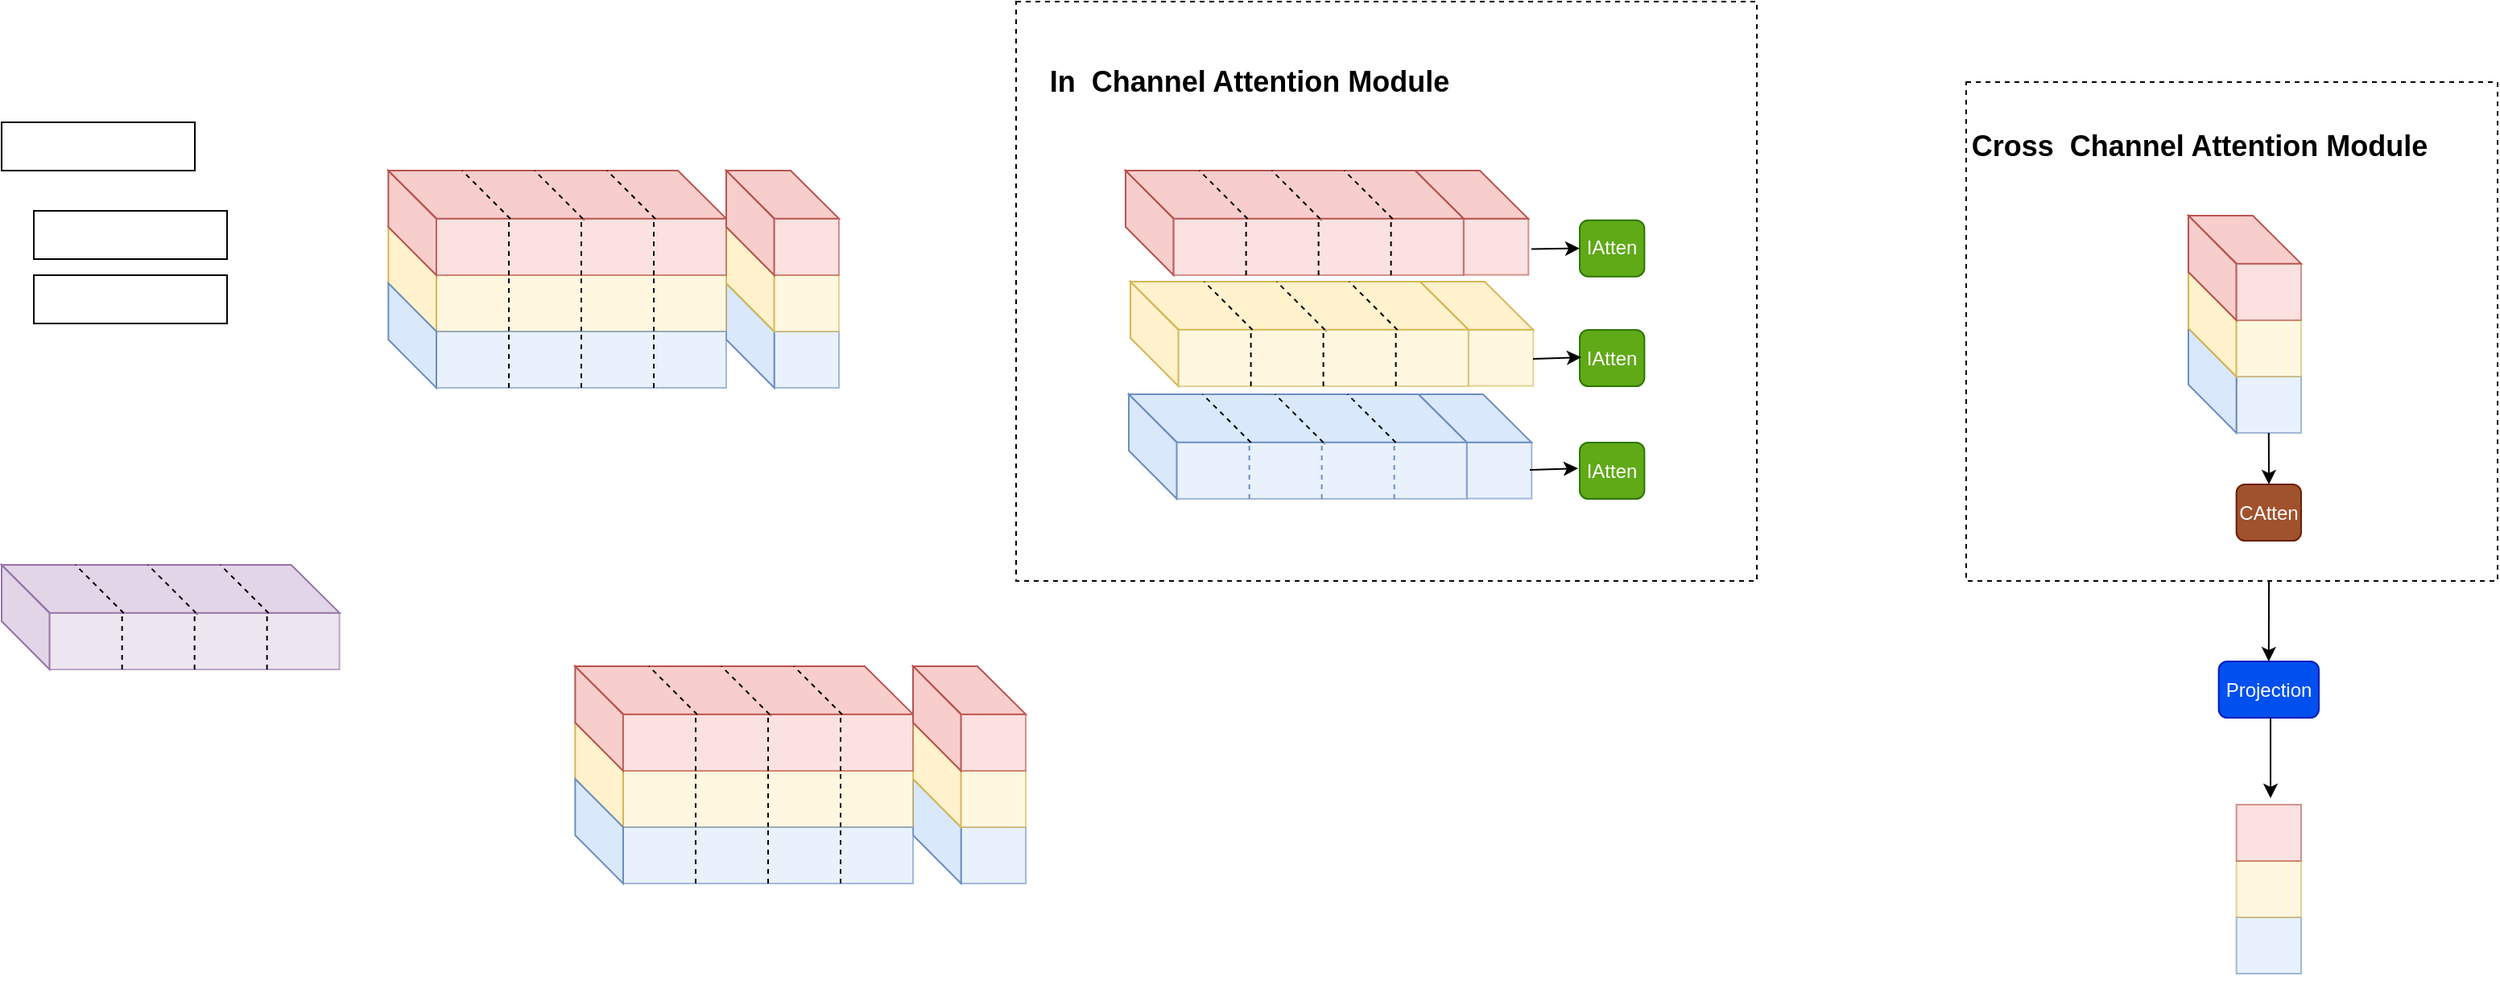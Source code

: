 <mxfile version="22.1.0" type="github">
  <diagram name="第 1 页" id="wZ13EeWJKWFvQt3x4rx6">
    <mxGraphModel dx="1651" dy="1251" grid="1" gridSize="10" guides="1" tooltips="1" connect="1" arrows="1" fold="1" page="1" pageScale="1" pageWidth="827" pageHeight="1169" math="0" shadow="0">
      <root>
        <mxCell id="0" />
        <mxCell id="1" parent="0" />
        <mxCell id="IT8IMpOZwN_9MQMlR_QI-125" value="" style="rounded=0;whiteSpace=wrap;html=1;strokeColor=default;align=center;verticalAlign=middle;fontFamily=Helvetica;fontSize=12;fontColor=default;fillColor=none;dashed=1;" vertex="1" parent="1">
          <mxGeometry x="1240" y="130" width="330" height="310" as="geometry" />
        </mxCell>
        <mxCell id="IT8IMpOZwN_9MQMlR_QI-112" value="" style="rounded=0;whiteSpace=wrap;html=1;strokeColor=default;align=center;verticalAlign=middle;fontFamily=Helvetica;fontSize=12;fontColor=default;fillColor=none;dashed=1;" vertex="1" parent="1">
          <mxGeometry x="650" y="80" width="460" height="360" as="geometry" />
        </mxCell>
        <mxCell id="IT8IMpOZwN_9MQMlR_QI-48" value="" style="rounded=0;whiteSpace=wrap;html=1;strokeColor=#6c8ebf;align=center;verticalAlign=middle;fontFamily=Helvetica;fontSize=12;fillColor=#dae8fc;opacity=60;" vertex="1" parent="1">
          <mxGeometry x="499.82" y="285" width="40.18" height="35" as="geometry" />
        </mxCell>
        <mxCell id="IT8IMpOZwN_9MQMlR_QI-49" value="" style="shape=parallelogram;perimeter=parallelogramPerimeter;whiteSpace=wrap;html=1;fixedSize=1;points=[[0,0,0,0,0],[0,0.25,0,0,0],[0,0.5,0,0,0],[0,0.75,0,0,0],[0.12,1,0,0,2],[0.25,0,0,0,0],[0.25,1,0,0,0],[0.5,0,0,0,0],[0.5,1,0,0,0],[0.75,0,0,0,0],[0.75,1,0,0,0],[1,0,0,0,0],[1,0.25,0,0,0],[1,0.5,0,0,0],[1,0.75,0,0,0],[1,1,0,0,0]];direction=south;flipH=0;container=1;movable=1;resizable=1;rotatable=1;deletable=1;editable=1;locked=0;connectable=1;size=30;fillColor=#dae8fc;strokeColor=#6c8ebf;" vertex="1" parent="1">
          <mxGeometry x="470" y="255" width="29.82" height="65" as="geometry">
            <mxRectangle x="280" y="200" width="50" height="40" as="alternateBounds" />
          </mxGeometry>
        </mxCell>
        <mxCell id="IT8IMpOZwN_9MQMlR_QI-47" value="" style="shape=parallelogram;perimeter=parallelogramPerimeter;whiteSpace=wrap;html=1;fixedSize=1;points=[[0,0,0,0,0],[0,0.25,0,0,0],[0,0.5,0,0,0],[0,0.75,0,0,0],[0.12,1,0,0,2],[0.25,0,0,0,0],[0.25,1,0,0,0],[0.5,0,0,0,0],[0.5,1,0,0,0],[0.75,0,0,0,0],[0.75,1,0,0,0],[1,0,0,0,0],[1,0.25,0,0,0],[1,0.5,0,0,0],[1,0.75,0,0,0],[1,1,0,0,0]];direction=south;flipH=0;container=1;movable=1;resizable=1;rotatable=1;deletable=1;editable=1;locked=0;connectable=1;size=30;fillColor=#fff2cc;strokeColor=#d6b656;" vertex="1" parent="1">
          <mxGeometry x="470" y="220" width="29.82" height="65" as="geometry">
            <mxRectangle x="280" y="200" width="50" height="40" as="alternateBounds" />
          </mxGeometry>
        </mxCell>
        <mxCell id="dKwMKBpl6AtvwzmfxyNu-1" value="" style="rounded=0;whiteSpace=wrap;html=1;" parent="1" vertex="1">
          <mxGeometry x="20" y="155" width="120" height="30" as="geometry" />
        </mxCell>
        <mxCell id="IT8IMpOZwN_9MQMlR_QI-46" value="" style="rounded=0;whiteSpace=wrap;html=1;strokeColor=#d6b656;align=center;verticalAlign=middle;fontFamily=Helvetica;fontSize=12;fillColor=#fff2cc;opacity=60;" vertex="1" parent="1">
          <mxGeometry x="499.82" y="250" width="40.18" height="35" as="geometry" />
        </mxCell>
        <mxCell id="dKwMKBpl6AtvwzmfxyNu-2" value="" style="rounded=0;whiteSpace=wrap;html=1;" parent="1" vertex="1">
          <mxGeometry x="40" y="250" width="120" height="30" as="geometry" />
        </mxCell>
        <mxCell id="dKwMKBpl6AtvwzmfxyNu-3" value="" style="rounded=0;whiteSpace=wrap;html=1;" parent="1" vertex="1">
          <mxGeometry x="40" y="210" width="120" height="30" as="geometry" />
        </mxCell>
        <mxCell id="Rn8pzBqu3v2TeswD3Hwm-75" value="" style="group" parent="1" vertex="1" connectable="0">
          <mxGeometry x="20" y="430" width="209.82" height="65" as="geometry" />
        </mxCell>
        <mxCell id="Rn8pzBqu3v2TeswD3Hwm-76" value="" style="endArrow=none;html=1;rounded=0;fontFamily=Helvetica;fontSize=12;fontColor=default;exitX=0.153;exitY=0;exitDx=0;exitDy=0;exitPerimeter=0;entryX=1;entryY=0;entryDx=0;entryDy=0;dashed=1;" parent="Rn8pzBqu3v2TeswD3Hwm-75" edge="1">
          <mxGeometry width="50" height="50" relative="1" as="geometry">
            <mxPoint x="89.718" y="1" as="sourcePoint" />
            <mxPoint x="121.82" y="31" as="targetPoint" />
          </mxGeometry>
        </mxCell>
        <mxCell id="Rn8pzBqu3v2TeswD3Hwm-77" value="" style="endArrow=none;html=1;rounded=0;fontFamily=Helvetica;fontSize=12;fontColor=default;exitX=0.153;exitY=0;exitDx=0;exitDy=0;exitPerimeter=0;entryX=1;entryY=0;entryDx=0;entryDy=0;dashed=1;" parent="Rn8pzBqu3v2TeswD3Hwm-75" edge="1">
          <mxGeometry width="50" height="50" relative="1" as="geometry">
            <mxPoint x="43.718" as="sourcePoint" />
            <mxPoint x="75.82" y="30" as="targetPoint" />
          </mxGeometry>
        </mxCell>
        <mxCell id="Rn8pzBqu3v2TeswD3Hwm-78" value="" style="shape=parallelogram;perimeter=parallelogramPerimeter;whiteSpace=wrap;html=1;fixedSize=1;points=[[0,0,0,0,0],[0,0.25,0,0,0],[0,0.5,0,0,0],[0,0.75,0,0,0],[0.12,1,0,0,2],[0.25,0,0,0,0],[0.25,1,0,0,0],[0.5,0,0,0,0],[0.5,1,0,0,0],[0.75,0,0,0,0],[0.75,1,0,0,0],[1,0,0,0,0],[1,0.25,0,0,0],[1,0.5,0,0,0],[1,0.75,0,0,0],[1,1,0,0,0]];direction=south;flipH=0;container=1;movable=1;resizable=1;rotatable=1;deletable=1;editable=1;locked=0;connectable=1;size=30;fillColor=#e1d5e7;strokeColor=#9673a6;" parent="Rn8pzBqu3v2TeswD3Hwm-75" vertex="1">
          <mxGeometry width="29.82" height="65" as="geometry">
            <mxRectangle x="280" y="200" width="50" height="40" as="alternateBounds" />
          </mxGeometry>
        </mxCell>
        <mxCell id="Rn8pzBqu3v2TeswD3Hwm-79" value="" style="shape=parallelogram;perimeter=parallelogramPerimeter;whiteSpace=wrap;html=1;fixedSize=1;points=[[0,0,0,0,0],[0,0.25,0,0,0],[0,0.5,0,0,0],[0,0.75,0,0,0],[0.12,1,0,0,2],[0.25,0,0,0,0],[0.25,1,0,0,0],[0.5,0,0,0,0],[0.5,1,0,0,0],[0.75,0,0,0,0],[0.75,1,0,0,0],[1,0,0,0,0],[1,0.25,0,0,0],[1,0.5,0,0,0],[1,0.75,0,0,0],[1,1,0,0,0]];direction=west;flipH=0;container=1;movable=1;resizable=1;rotatable=1;deletable=1;editable=1;locked=0;connectable=1;size=30;flipV=1;fillColor=#e1d5e7;strokeColor=#9673a6;" parent="Rn8pzBqu3v2TeswD3Hwm-75" vertex="1">
          <mxGeometry width="209.82" height="29.82" as="geometry">
            <mxRectangle x="280" y="200" width="50" height="40" as="alternateBounds" />
          </mxGeometry>
        </mxCell>
        <mxCell id="Rn8pzBqu3v2TeswD3Hwm-80" value="" style="rounded=0;whiteSpace=wrap;html=1;strokeColor=#9673a6;align=center;verticalAlign=middle;fontFamily=Helvetica;fontSize=12;fillColor=#e1d5e7;opacity=60;" parent="Rn8pzBqu3v2TeswD3Hwm-75" vertex="1">
          <mxGeometry x="29.82" y="30" width="180" height="35" as="geometry" />
        </mxCell>
        <mxCell id="Rn8pzBqu3v2TeswD3Hwm-81" value="" style="endArrow=none;html=1;rounded=0;fontFamily=Helvetica;fontSize=12;fontColor=default;exitX=0.25;exitY=0;exitDx=0;exitDy=0;" parent="Rn8pzBqu3v2TeswD3Hwm-75" source="Rn8pzBqu3v2TeswD3Hwm-80" target="Rn8pzBqu3v2TeswD3Hwm-79" edge="1">
          <mxGeometry width="50" height="50" relative="1" as="geometry">
            <mxPoint x="-130.18" y="295" as="sourcePoint" />
            <mxPoint x="-80.18" y="105" as="targetPoint" />
          </mxGeometry>
        </mxCell>
        <mxCell id="Rn8pzBqu3v2TeswD3Hwm-82" style="edgeStyle=orthogonalEdgeStyle;rounded=0;orthogonalLoop=1;jettySize=auto;html=1;exitX=0.5;exitY=1;exitDx=0;exitDy=0;fontFamily=Helvetica;fontSize=12;fontColor=default;" parent="Rn8pzBqu3v2TeswD3Hwm-75" source="Rn8pzBqu3v2TeswD3Hwm-80" target="Rn8pzBqu3v2TeswD3Hwm-80" edge="1">
          <mxGeometry relative="1" as="geometry" />
        </mxCell>
        <mxCell id="Rn8pzBqu3v2TeswD3Hwm-83" value="" style="endArrow=none;html=1;rounded=0;fontFamily=Helvetica;fontSize=12;fontColor=default;entryX=0.25;entryY=0;entryDx=0;entryDy=0;exitX=0.25;exitY=1;exitDx=0;exitDy=0;dashed=1;" parent="Rn8pzBqu3v2TeswD3Hwm-75" source="Rn8pzBqu3v2TeswD3Hwm-80" target="Rn8pzBqu3v2TeswD3Hwm-80" edge="1">
          <mxGeometry width="50" height="50" relative="1" as="geometry">
            <mxPoint x="-20.18" y="235" as="sourcePoint" />
            <mxPoint x="29.82" y="185" as="targetPoint" />
          </mxGeometry>
        </mxCell>
        <mxCell id="Rn8pzBqu3v2TeswD3Hwm-84" value="" style="endArrow=none;html=1;rounded=0;fontFamily=Helvetica;fontSize=12;fontColor=default;entryX=0.5;entryY=0;entryDx=0;entryDy=0;exitX=0.5;exitY=1;exitDx=0;exitDy=0;dashed=1;" parent="Rn8pzBqu3v2TeswD3Hwm-75" source="Rn8pzBqu3v2TeswD3Hwm-80" target="Rn8pzBqu3v2TeswD3Hwm-80" edge="1">
          <mxGeometry width="50" height="50" relative="1" as="geometry">
            <mxPoint x="69.82" y="215" as="sourcePoint" />
            <mxPoint x="119.82" y="165" as="targetPoint" />
          </mxGeometry>
        </mxCell>
        <mxCell id="Rn8pzBqu3v2TeswD3Hwm-85" value="" style="endArrow=none;html=1;rounded=0;fontFamily=Helvetica;fontSize=12;fontColor=default;entryX=0.75;entryY=0;entryDx=0;entryDy=0;exitX=0.75;exitY=1;exitDx=0;exitDy=0;dashed=1;" parent="Rn8pzBqu3v2TeswD3Hwm-75" source="Rn8pzBqu3v2TeswD3Hwm-80" target="Rn8pzBqu3v2TeswD3Hwm-80" edge="1">
          <mxGeometry width="50" height="50" relative="1" as="geometry">
            <mxPoint x="199.82" y="175" as="sourcePoint" />
            <mxPoint x="249.82" y="125" as="targetPoint" />
          </mxGeometry>
        </mxCell>
        <mxCell id="Rn8pzBqu3v2TeswD3Hwm-86" value="" style="endArrow=none;html=1;rounded=0;fontFamily=Helvetica;fontSize=12;fontColor=default;entryX=0.143;entryY=0;entryDx=0;entryDy=0;entryPerimeter=0;exitX=1;exitY=0;exitDx=0;exitDy=0;dashed=1;" parent="Rn8pzBqu3v2TeswD3Hwm-75" edge="1">
          <mxGeometry width="50" height="50" relative="1" as="geometry">
            <mxPoint x="165.82" y="30" as="sourcePoint" />
            <mxPoint x="135.816" as="targetPoint" />
          </mxGeometry>
        </mxCell>
        <mxCell id="Rn8pzBqu3v2TeswD3Hwm-87" value="" style="endArrow=none;html=1;rounded=0;fontFamily=Helvetica;fontSize=12;fontColor=default;entryX=0.143;entryY=0;entryDx=0;entryDy=0;entryPerimeter=0;exitX=1;exitY=0;exitDx=0;exitDy=0;dashed=1;" parent="Rn8pzBqu3v2TeswD3Hwm-75" edge="1">
          <mxGeometry width="50" height="50" relative="1" as="geometry">
            <mxPoint x="120.82" y="30" as="sourcePoint" />
            <mxPoint x="90.816" as="targetPoint" />
          </mxGeometry>
        </mxCell>
        <mxCell id="Rn8pzBqu3v2TeswD3Hwm-88" value="" style="endArrow=none;html=1;rounded=0;fontFamily=Helvetica;fontSize=12;fontColor=default;entryX=0.143;entryY=0;entryDx=0;entryDy=0;entryPerimeter=0;exitX=1;exitY=0;exitDx=0;exitDy=0;dashed=1;" parent="Rn8pzBqu3v2TeswD3Hwm-75" edge="1">
          <mxGeometry width="50" height="50" relative="1" as="geometry">
            <mxPoint x="75.82" y="30" as="sourcePoint" />
            <mxPoint x="45.816" as="targetPoint" />
          </mxGeometry>
        </mxCell>
        <mxCell id="Rn8pzBqu3v2TeswD3Hwm-131" value="" style="rounded=0;whiteSpace=wrap;html=1;strokeColor=#d6b656;align=center;verticalAlign=middle;fontFamily=Helvetica;fontSize=12;fillColor=#fff2cc;opacity=60;" parent="1" vertex="1">
          <mxGeometry x="290" y="250" width="180" height="35" as="geometry" />
        </mxCell>
        <mxCell id="Rn8pzBqu3v2TeswD3Hwm-132" value="" style="shape=parallelogram;perimeter=parallelogramPerimeter;whiteSpace=wrap;html=1;fixedSize=1;points=[[0,0,0,0,0],[0,0.25,0,0,0],[0,0.5,0,0,0],[0,0.75,0,0,0],[0.12,1,0,0,2],[0.25,0,0,0,0],[0.25,1,0,0,0],[0.5,0,0,0,0],[0.5,1,0,0,0],[0.75,0,0,0,0],[0.75,1,0,0,0],[1,0,0,0,0],[1,0.25,0,0,0],[1,0.5,0,0,0],[1,0.75,0,0,0],[1,1,0,0,0]];direction=south;flipH=0;container=1;movable=1;resizable=1;rotatable=1;deletable=1;editable=1;locked=0;connectable=1;size=30;fillColor=#fff2cc;strokeColor=#d6b656;" parent="1" vertex="1">
          <mxGeometry x="260.18" y="220" width="29.82" height="65" as="geometry">
            <mxRectangle x="280" y="200" width="50" height="40" as="alternateBounds" />
          </mxGeometry>
        </mxCell>
        <mxCell id="Rn8pzBqu3v2TeswD3Hwm-133" value="" style="endArrow=none;html=1;rounded=0;fontFamily=Helvetica;fontSize=12;fontColor=default;entryX=0.25;entryY=0;entryDx=0;entryDy=0;exitX=0.25;exitY=1;exitDx=0;exitDy=0;dashed=1;" parent="1" source="Rn8pzBqu3v2TeswD3Hwm-131" target="Rn8pzBqu3v2TeswD3Hwm-131" edge="1">
          <mxGeometry width="50" height="50" relative="1" as="geometry">
            <mxPoint x="360" y="440" as="sourcePoint" />
            <mxPoint x="410" y="390" as="targetPoint" />
          </mxGeometry>
        </mxCell>
        <mxCell id="Rn8pzBqu3v2TeswD3Hwm-134" value="" style="endArrow=none;html=1;rounded=0;fontFamily=Helvetica;fontSize=12;fontColor=default;entryX=0.5;entryY=0;entryDx=0;entryDy=0;exitX=0.5;exitY=1;exitDx=0;exitDy=0;dashed=1;" parent="1" source="Rn8pzBqu3v2TeswD3Hwm-131" target="Rn8pzBqu3v2TeswD3Hwm-131" edge="1">
          <mxGeometry width="50" height="50" relative="1" as="geometry">
            <mxPoint x="345" y="295" as="sourcePoint" />
            <mxPoint x="345" y="260" as="targetPoint" />
          </mxGeometry>
        </mxCell>
        <mxCell id="Rn8pzBqu3v2TeswD3Hwm-135" value="" style="endArrow=none;html=1;rounded=0;fontFamily=Helvetica;fontSize=12;fontColor=default;entryX=0.75;entryY=0;entryDx=0;entryDy=0;exitX=0.75;exitY=1;exitDx=0;exitDy=0;dashed=1;" parent="1" source="Rn8pzBqu3v2TeswD3Hwm-131" target="Rn8pzBqu3v2TeswD3Hwm-131" edge="1">
          <mxGeometry width="50" height="50" relative="1" as="geometry">
            <mxPoint x="390" y="295" as="sourcePoint" />
            <mxPoint x="390" y="260" as="targetPoint" />
          </mxGeometry>
        </mxCell>
        <mxCell id="Rn8pzBqu3v2TeswD3Hwm-136" value="" style="rounded=0;whiteSpace=wrap;html=1;strokeColor=#6c8ebf;align=center;verticalAlign=middle;fontFamily=Helvetica;fontSize=12;fillColor=#dae8fc;opacity=60;" parent="1" vertex="1">
          <mxGeometry x="290" y="285" width="180" height="35" as="geometry" />
        </mxCell>
        <mxCell id="Rn8pzBqu3v2TeswD3Hwm-137" value="" style="shape=parallelogram;perimeter=parallelogramPerimeter;whiteSpace=wrap;html=1;fixedSize=1;points=[[0,0,0,0,0],[0,0.25,0,0,0],[0,0.5,0,0,0],[0,0.75,0,0,0],[0.12,1,0,0,2],[0.25,0,0,0,0],[0.25,1,0,0,0],[0.5,0,0,0,0],[0.5,1,0,0,0],[0.75,0,0,0,0],[0.75,1,0,0,0],[1,0,0,0,0],[1,0.25,0,0,0],[1,0.5,0,0,0],[1,0.75,0,0,0],[1,1,0,0,0]];direction=south;flipH=0;container=1;movable=1;resizable=1;rotatable=1;deletable=1;editable=1;locked=0;connectable=1;size=30;fillColor=#dae8fc;strokeColor=#6c8ebf;" parent="1" vertex="1">
          <mxGeometry x="260.18" y="255" width="29.82" height="65" as="geometry">
            <mxRectangle x="280" y="200" width="50" height="40" as="alternateBounds" />
          </mxGeometry>
        </mxCell>
        <mxCell id="Rn8pzBqu3v2TeswD3Hwm-142" value="" style="endArrow=none;html=1;rounded=0;fontFamily=Helvetica;fontSize=12;fontColor=default;entryX=0.25;entryY=0;entryDx=0;entryDy=0;exitX=0.25;exitY=1;exitDx=0;exitDy=0;dashed=1;" parent="1" source="Rn8pzBqu3v2TeswD3Hwm-136" target="Rn8pzBqu3v2TeswD3Hwm-136" edge="1">
          <mxGeometry width="50" height="50" relative="1" as="geometry">
            <mxPoint x="290" y="460" as="sourcePoint" />
            <mxPoint x="340" y="410" as="targetPoint" />
          </mxGeometry>
        </mxCell>
        <mxCell id="Rn8pzBqu3v2TeswD3Hwm-143" value="" style="endArrow=none;html=1;rounded=0;fontFamily=Helvetica;fontSize=12;fontColor=default;entryX=0.5;entryY=0;entryDx=0;entryDy=0;exitX=0.5;exitY=1;exitDx=0;exitDy=0;dashed=1;" parent="1" source="Rn8pzBqu3v2TeswD3Hwm-136" target="Rn8pzBqu3v2TeswD3Hwm-136" edge="1">
          <mxGeometry width="50" height="50" relative="1" as="geometry">
            <mxPoint x="280" y="460" as="sourcePoint" />
            <mxPoint x="330" y="410" as="targetPoint" />
          </mxGeometry>
        </mxCell>
        <mxCell id="Rn8pzBqu3v2TeswD3Hwm-144" value="" style="endArrow=none;html=1;rounded=0;fontFamily=Helvetica;fontSize=12;fontColor=default;entryX=0.75;entryY=0;entryDx=0;entryDy=0;exitX=0.75;exitY=1;exitDx=0;exitDy=0;dashed=1;" parent="1" source="Rn8pzBqu3v2TeswD3Hwm-136" target="Rn8pzBqu3v2TeswD3Hwm-136" edge="1">
          <mxGeometry width="50" height="50" relative="1" as="geometry">
            <mxPoint x="490" y="490" as="sourcePoint" />
            <mxPoint x="540" y="440" as="targetPoint" />
          </mxGeometry>
        </mxCell>
        <mxCell id="Rn8pzBqu3v2TeswD3Hwm-46" value="" style="endArrow=none;html=1;rounded=0;fontFamily=Helvetica;fontSize=12;fontColor=default;exitX=0.153;exitY=0;exitDx=0;exitDy=0;exitPerimeter=0;entryX=1;entryY=0;entryDx=0;entryDy=0;dashed=1;" parent="1" edge="1">
          <mxGeometry width="50" height="50" relative="1" as="geometry">
            <mxPoint x="349.898" y="186" as="sourcePoint" />
            <mxPoint x="382" y="216" as="targetPoint" />
          </mxGeometry>
        </mxCell>
        <mxCell id="Rn8pzBqu3v2TeswD3Hwm-47" value="" style="endArrow=none;html=1;rounded=0;fontFamily=Helvetica;fontSize=12;fontColor=default;exitX=0.153;exitY=0;exitDx=0;exitDy=0;exitPerimeter=0;entryX=1;entryY=0;entryDx=0;entryDy=0;dashed=1;" parent="1" edge="1">
          <mxGeometry width="50" height="50" relative="1" as="geometry">
            <mxPoint x="303.898" y="185" as="sourcePoint" />
            <mxPoint x="336" y="215" as="targetPoint" />
          </mxGeometry>
        </mxCell>
        <mxCell id="Rn8pzBqu3v2TeswD3Hwm-15" value="" style="shape=parallelogram;perimeter=parallelogramPerimeter;whiteSpace=wrap;html=1;fixedSize=1;points=[[0,0,0,0,0],[0,0.25,0,0,0],[0,0.5,0,0,0],[0,0.75,0,0,0],[0.12,1,0,0,2],[0.25,0,0,0,0],[0.25,1,0,0,0],[0.5,0,0,0,0],[0.5,1,0,0,0],[0.75,0,0,0,0],[0.75,1,0,0,0],[1,0,0,0,0],[1,0.25,0,0,0],[1,0.5,0,0,0],[1,0.75,0,0,0],[1,1,0,0,0]];direction=south;flipH=0;container=1;movable=1;resizable=1;rotatable=1;deletable=1;editable=1;locked=0;connectable=1;size=30;fillColor=#f8cecc;strokeColor=#b85450;" parent="1" vertex="1">
          <mxGeometry x="260.18" y="185" width="29.82" height="65" as="geometry">
            <mxRectangle x="280" y="200" width="50" height="40" as="alternateBounds" />
          </mxGeometry>
        </mxCell>
        <mxCell id="Rn8pzBqu3v2TeswD3Hwm-16" value="" style="shape=parallelogram;perimeter=parallelogramPerimeter;whiteSpace=wrap;html=1;fixedSize=1;points=[[0,0,0,0,0],[0,0.25,0,0,0],[0,0.5,0,0,0],[0,0.75,0,0,0],[0.12,1,0,0,2],[0.25,0,0,0,0],[0.25,1,0,0,0],[0.5,0,0,0,0],[0.5,1,0,0,0],[0.75,0,0,0,0],[0.75,1,0,0,0],[1,0,0,0,0],[1,0.25,0,0,0],[1,0.5,0,0,0],[1,0.75,0,0,0],[1,1,0,0,0]];direction=west;flipH=0;container=1;movable=1;resizable=1;rotatable=1;deletable=1;editable=1;locked=0;connectable=1;size=30;flipV=1;fillColor=#f8cecc;strokeColor=#b85450;" parent="1" vertex="1">
          <mxGeometry x="260.18" y="185" width="209.82" height="29.82" as="geometry">
            <mxRectangle x="280" y="200" width="50" height="40" as="alternateBounds" />
          </mxGeometry>
        </mxCell>
        <mxCell id="Rn8pzBqu3v2TeswD3Hwm-19" value="" style="rounded=0;whiteSpace=wrap;html=1;strokeColor=#b85450;align=center;verticalAlign=middle;fontFamily=Helvetica;fontSize=12;fillColor=#f8cecc;opacity=60;" parent="1" vertex="1">
          <mxGeometry x="290" y="215" width="180" height="35" as="geometry" />
        </mxCell>
        <mxCell id="Rn8pzBqu3v2TeswD3Hwm-35" value="" style="endArrow=none;html=1;rounded=0;fontFamily=Helvetica;fontSize=12;fontColor=default;exitX=0.25;exitY=0;exitDx=0;exitDy=0;" parent="1" source="Rn8pzBqu3v2TeswD3Hwm-19" target="Rn8pzBqu3v2TeswD3Hwm-16" edge="1">
          <mxGeometry width="50" height="50" relative="1" as="geometry">
            <mxPoint x="130" y="480" as="sourcePoint" />
            <mxPoint x="180" y="290" as="targetPoint" />
          </mxGeometry>
        </mxCell>
        <mxCell id="Rn8pzBqu3v2TeswD3Hwm-48" style="edgeStyle=orthogonalEdgeStyle;rounded=0;orthogonalLoop=1;jettySize=auto;html=1;exitX=0.5;exitY=1;exitDx=0;exitDy=0;fontFamily=Helvetica;fontSize=12;fontColor=default;" parent="1" source="Rn8pzBqu3v2TeswD3Hwm-19" target="Rn8pzBqu3v2TeswD3Hwm-19" edge="1">
          <mxGeometry relative="1" as="geometry" />
        </mxCell>
        <mxCell id="Rn8pzBqu3v2TeswD3Hwm-49" value="" style="endArrow=none;html=1;rounded=0;fontFamily=Helvetica;fontSize=12;fontColor=default;entryX=0.25;entryY=0;entryDx=0;entryDy=0;exitX=0.25;exitY=1;exitDx=0;exitDy=0;dashed=1;" parent="1" source="Rn8pzBqu3v2TeswD3Hwm-19" target="Rn8pzBqu3v2TeswD3Hwm-19" edge="1">
          <mxGeometry width="50" height="50" relative="1" as="geometry">
            <mxPoint x="240" y="420" as="sourcePoint" />
            <mxPoint x="290" y="370" as="targetPoint" />
          </mxGeometry>
        </mxCell>
        <mxCell id="Rn8pzBqu3v2TeswD3Hwm-50" value="" style="endArrow=none;html=1;rounded=0;fontFamily=Helvetica;fontSize=12;fontColor=default;entryX=0.5;entryY=0;entryDx=0;entryDy=0;exitX=0.5;exitY=1;exitDx=0;exitDy=0;dashed=1;" parent="1" source="Rn8pzBqu3v2TeswD3Hwm-19" target="Rn8pzBqu3v2TeswD3Hwm-19" edge="1">
          <mxGeometry width="50" height="50" relative="1" as="geometry">
            <mxPoint x="330" y="400" as="sourcePoint" />
            <mxPoint x="380" y="350" as="targetPoint" />
          </mxGeometry>
        </mxCell>
        <mxCell id="Rn8pzBqu3v2TeswD3Hwm-51" value="" style="endArrow=none;html=1;rounded=0;fontFamily=Helvetica;fontSize=12;fontColor=default;entryX=0.75;entryY=0;entryDx=0;entryDy=0;exitX=0.75;exitY=1;exitDx=0;exitDy=0;dashed=1;" parent="1" source="Rn8pzBqu3v2TeswD3Hwm-19" target="Rn8pzBqu3v2TeswD3Hwm-19" edge="1">
          <mxGeometry width="50" height="50" relative="1" as="geometry">
            <mxPoint x="460" y="360" as="sourcePoint" />
            <mxPoint x="510" y="310" as="targetPoint" />
          </mxGeometry>
        </mxCell>
        <mxCell id="Rn8pzBqu3v2TeswD3Hwm-54" value="" style="endArrow=none;html=1;rounded=0;fontFamily=Helvetica;fontSize=12;fontColor=default;entryX=0.143;entryY=0;entryDx=0;entryDy=0;entryPerimeter=0;exitX=1;exitY=0;exitDx=0;exitDy=0;dashed=1;" parent="1" edge="1">
          <mxGeometry width="50" height="50" relative="1" as="geometry">
            <mxPoint x="426" y="215" as="sourcePoint" />
            <mxPoint x="395.996" y="185" as="targetPoint" />
          </mxGeometry>
        </mxCell>
        <mxCell id="Rn8pzBqu3v2TeswD3Hwm-55" value="" style="endArrow=none;html=1;rounded=0;fontFamily=Helvetica;fontSize=12;fontColor=default;entryX=0.143;entryY=0;entryDx=0;entryDy=0;entryPerimeter=0;exitX=1;exitY=0;exitDx=0;exitDy=0;dashed=1;" parent="1" edge="1">
          <mxGeometry width="50" height="50" relative="1" as="geometry">
            <mxPoint x="381" y="215" as="sourcePoint" />
            <mxPoint x="350.996" y="185" as="targetPoint" />
          </mxGeometry>
        </mxCell>
        <mxCell id="Rn8pzBqu3v2TeswD3Hwm-56" value="" style="endArrow=none;html=1;rounded=0;fontFamily=Helvetica;fontSize=12;fontColor=default;entryX=0.143;entryY=0;entryDx=0;entryDy=0;entryPerimeter=0;exitX=1;exitY=0;exitDx=0;exitDy=0;dashed=1;" parent="1" edge="1">
          <mxGeometry width="50" height="50" relative="1" as="geometry">
            <mxPoint x="336" y="215" as="sourcePoint" />
            <mxPoint x="305.996" y="185" as="targetPoint" />
          </mxGeometry>
        </mxCell>
        <mxCell id="IT8IMpOZwN_9MQMlR_QI-19" value="" style="shape=parallelogram;perimeter=parallelogramPerimeter;whiteSpace=wrap;html=1;fixedSize=1;points=[[0,0,0,0,0],[0,0.25,0,0,0],[0,0.5,0,0,0],[0,0.75,0,0,0],[0.12,1,0,0,2],[0.25,0,0,0,0],[0.25,1,0,0,0],[0.5,0,0,0,0],[0.5,1,0,0,0],[0.75,0,0,0,0],[0.75,1,0,0,0],[1,0,0,0,0],[1,0.25,0,0,0],[1,0.5,0,0,0],[1,0.75,0,0,0],[1,1,0,0,0]];direction=west;flipH=0;container=1;movable=1;resizable=1;rotatable=1;deletable=1;editable=1;locked=0;connectable=1;size=30;flipV=1;fillColor=#f8cecc;strokeColor=#b85450;" vertex="1" parent="1">
          <mxGeometry x="470" y="185" width="70" height="29.82" as="geometry">
            <mxRectangle x="280" y="200" width="50" height="40" as="alternateBounds" />
          </mxGeometry>
        </mxCell>
        <mxCell id="IT8IMpOZwN_9MQMlR_QI-18" value="" style="shape=parallelogram;perimeter=parallelogramPerimeter;whiteSpace=wrap;html=1;fixedSize=1;points=[[0,0,0,0,0],[0,0.25,0,0,0],[0,0.5,0,0,0],[0,0.75,0,0,0],[0.12,1,0,0,2],[0.25,0,0,0,0],[0.25,1,0,0,0],[0.5,0,0,0,0],[0.5,1,0,0,0],[0.75,0,0,0,0],[0.75,1,0,0,0],[1,0,0,0,0],[1,0.25,0,0,0],[1,0.5,0,0,0],[1,0.75,0,0,0],[1,1,0,0,0]];direction=south;flipH=0;container=1;movable=1;resizable=1;rotatable=1;deletable=1;editable=1;locked=0;connectable=1;size=30;fillColor=#f8cecc;strokeColor=#b85450;" vertex="1" parent="1">
          <mxGeometry x="470" y="185" width="29.82" height="65" as="geometry">
            <mxRectangle x="280" y="200" width="50" height="40" as="alternateBounds" />
          </mxGeometry>
        </mxCell>
        <mxCell id="IT8IMpOZwN_9MQMlR_QI-20" value="" style="rounded=0;whiteSpace=wrap;html=1;strokeColor=#b85450;align=center;verticalAlign=middle;fontFamily=Helvetica;fontSize=12;fillColor=#f8cecc;opacity=60;" vertex="1" parent="1">
          <mxGeometry x="499.82" y="215" width="40.18" height="35" as="geometry" />
        </mxCell>
        <mxCell id="IT8IMpOZwN_9MQMlR_QI-21" value="" style="endArrow=none;html=1;rounded=0;fontFamily=Helvetica;fontSize=12;fontColor=default;exitX=0.25;exitY=0;exitDx=0;exitDy=0;" edge="1" parent="1" source="IT8IMpOZwN_9MQMlR_QI-20" target="IT8IMpOZwN_9MQMlR_QI-19">
          <mxGeometry width="50" height="50" relative="1" as="geometry">
            <mxPoint x="339.82" y="480" as="sourcePoint" />
            <mxPoint x="389.82" y="290" as="targetPoint" />
          </mxGeometry>
        </mxCell>
        <mxCell id="IT8IMpOZwN_9MQMlR_QI-67" value="" style="group" vertex="1" connectable="0" parent="1">
          <mxGeometry x="718" y="185" width="252" height="65" as="geometry" />
        </mxCell>
        <mxCell id="IT8IMpOZwN_9MQMlR_QI-65" value="" style="rounded=0;whiteSpace=wrap;html=1;strokeColor=#b85450;align=center;verticalAlign=middle;fontFamily=Helvetica;fontSize=12;fillColor=#f8cecc;opacity=60;movable=1;resizable=1;rotatable=1;deletable=1;editable=1;locked=0;connectable=1;" vertex="1" parent="IT8IMpOZwN_9MQMlR_QI-67">
          <mxGeometry x="210" y="29.82" width="40.18" height="35" as="geometry" />
        </mxCell>
        <mxCell id="IT8IMpOZwN_9MQMlR_QI-50" value="" style="group;movable=1;resizable=1;rotatable=1;deletable=1;editable=1;locked=0;connectable=1;" vertex="1" connectable="0" parent="IT8IMpOZwN_9MQMlR_QI-67">
          <mxGeometry width="252" height="65" as="geometry" />
        </mxCell>
        <mxCell id="IT8IMpOZwN_9MQMlR_QI-51" value="" style="endArrow=none;html=1;rounded=0;fontFamily=Helvetica;fontSize=12;fontColor=default;exitX=0.153;exitY=0;exitDx=0;exitDy=0;exitPerimeter=0;entryX=1;entryY=0;entryDx=0;entryDy=0;dashed=1;movable=1;resizable=1;rotatable=1;deletable=1;editable=1;locked=0;connectable=1;" edge="1" parent="IT8IMpOZwN_9MQMlR_QI-50">
          <mxGeometry width="50" height="50" relative="1" as="geometry">
            <mxPoint x="89.718" y="1" as="sourcePoint" />
            <mxPoint x="121.82" y="31" as="targetPoint" />
          </mxGeometry>
        </mxCell>
        <mxCell id="IT8IMpOZwN_9MQMlR_QI-52" value="" style="endArrow=none;html=1;rounded=0;fontFamily=Helvetica;fontSize=12;fontColor=default;exitX=0.153;exitY=0;exitDx=0;exitDy=0;exitPerimeter=0;entryX=1;entryY=0;entryDx=0;entryDy=0;dashed=1;movable=1;resizable=1;rotatable=1;deletable=1;editable=1;locked=0;connectable=1;" edge="1" parent="IT8IMpOZwN_9MQMlR_QI-50">
          <mxGeometry width="50" height="50" relative="1" as="geometry">
            <mxPoint x="43.718" as="sourcePoint" />
            <mxPoint x="75.82" y="30" as="targetPoint" />
          </mxGeometry>
        </mxCell>
        <mxCell id="IT8IMpOZwN_9MQMlR_QI-53" value="" style="shape=parallelogram;perimeter=parallelogramPerimeter;whiteSpace=wrap;html=1;fixedSize=1;points=[[0,0,0,0,0],[0,0.25,0,0,0],[0,0.5,0,0,0],[0,0.75,0,0,0],[0.12,1,0,0,2],[0.25,0,0,0,0],[0.25,1,0,0,0],[0.5,0,0,0,0],[0.5,1,0,0,0],[0.75,0,0,0,0],[0.75,1,0,0,0],[1,0,0,0,0],[1,0.25,0,0,0],[1,0.5,0,0,0],[1,0.75,0,0,0],[1,1,0,0,0]];direction=south;flipH=0;container=1;movable=1;resizable=1;rotatable=1;deletable=1;editable=1;locked=0;connectable=1;size=30;fillColor=#f8cecc;strokeColor=#b85450;" vertex="1" parent="IT8IMpOZwN_9MQMlR_QI-50">
          <mxGeometry width="29.82" height="65" as="geometry">
            <mxRectangle x="280" y="200" width="50" height="40" as="alternateBounds" />
          </mxGeometry>
        </mxCell>
        <mxCell id="IT8IMpOZwN_9MQMlR_QI-54" value="" style="shape=parallelogram;perimeter=parallelogramPerimeter;whiteSpace=wrap;html=1;fixedSize=1;points=[[0,0,0,0,0],[0,0.25,0,0,0],[0,0.5,0,0,0],[0,0.75,0,0,0],[0.12,1,0,0,2],[0.25,0,0,0,0],[0.25,1,0,0,0],[0.5,0,0,0,0],[0.5,1,0,0,0],[0.75,0,0,0,0],[0.75,1,0,0,0],[1,0,0,0,0],[1,0.25,0,0,0],[1,0.5,0,0,0],[1,0.75,0,0,0],[1,1,0,0,0]];direction=west;flipH=0;container=1;movable=1;resizable=1;rotatable=1;deletable=1;editable=1;locked=0;connectable=1;size=30;flipV=1;fillColor=#f8cecc;strokeColor=#b85450;" vertex="1" parent="IT8IMpOZwN_9MQMlR_QI-50">
          <mxGeometry width="209.82" height="29.82" as="geometry">
            <mxRectangle x="280" y="200" width="50" height="40" as="alternateBounds" />
          </mxGeometry>
        </mxCell>
        <mxCell id="IT8IMpOZwN_9MQMlR_QI-55" value="" style="rounded=0;whiteSpace=wrap;html=1;strokeColor=#b85450;align=center;verticalAlign=middle;fontFamily=Helvetica;fontSize=12;fillColor=#f8cecc;opacity=60;movable=1;resizable=1;rotatable=1;deletable=1;editable=1;locked=0;connectable=1;" vertex="1" parent="IT8IMpOZwN_9MQMlR_QI-50">
          <mxGeometry x="29.82" y="30" width="180" height="35" as="geometry" />
        </mxCell>
        <mxCell id="IT8IMpOZwN_9MQMlR_QI-56" value="" style="endArrow=none;html=1;rounded=0;fontFamily=Helvetica;fontSize=12;fontColor=default;exitX=0.25;exitY=0;exitDx=0;exitDy=0;movable=1;resizable=1;rotatable=1;deletable=1;editable=1;locked=0;connectable=1;" edge="1" parent="IT8IMpOZwN_9MQMlR_QI-50" source="IT8IMpOZwN_9MQMlR_QI-55" target="IT8IMpOZwN_9MQMlR_QI-54">
          <mxGeometry width="50" height="50" relative="1" as="geometry">
            <mxPoint x="-130.18" y="295" as="sourcePoint" />
            <mxPoint x="-80.18" y="105" as="targetPoint" />
          </mxGeometry>
        </mxCell>
        <mxCell id="IT8IMpOZwN_9MQMlR_QI-57" style="edgeStyle=orthogonalEdgeStyle;rounded=0;orthogonalLoop=1;jettySize=auto;html=1;exitX=0.5;exitY=1;exitDx=0;exitDy=0;fontFamily=Helvetica;fontSize=12;fontColor=default;movable=1;resizable=1;rotatable=1;deletable=1;editable=1;locked=0;connectable=1;" edge="1" parent="IT8IMpOZwN_9MQMlR_QI-50" source="IT8IMpOZwN_9MQMlR_QI-55" target="IT8IMpOZwN_9MQMlR_QI-55">
          <mxGeometry relative="1" as="geometry" />
        </mxCell>
        <mxCell id="IT8IMpOZwN_9MQMlR_QI-58" value="" style="endArrow=none;html=1;rounded=0;fontFamily=Helvetica;fontSize=12;fontColor=default;entryX=0.25;entryY=0;entryDx=0;entryDy=0;exitX=0.25;exitY=1;exitDx=0;exitDy=0;dashed=1;movable=1;resizable=1;rotatable=1;deletable=1;editable=1;locked=0;connectable=1;" edge="1" parent="IT8IMpOZwN_9MQMlR_QI-50" source="IT8IMpOZwN_9MQMlR_QI-55" target="IT8IMpOZwN_9MQMlR_QI-55">
          <mxGeometry width="50" height="50" relative="1" as="geometry">
            <mxPoint x="-20.18" y="235" as="sourcePoint" />
            <mxPoint x="29.82" y="185" as="targetPoint" />
          </mxGeometry>
        </mxCell>
        <mxCell id="IT8IMpOZwN_9MQMlR_QI-59" value="" style="endArrow=none;html=1;rounded=0;fontFamily=Helvetica;fontSize=12;fontColor=default;entryX=0.5;entryY=0;entryDx=0;entryDy=0;exitX=0.5;exitY=1;exitDx=0;exitDy=0;dashed=1;movable=1;resizable=1;rotatable=1;deletable=1;editable=1;locked=0;connectable=1;" edge="1" parent="IT8IMpOZwN_9MQMlR_QI-50" source="IT8IMpOZwN_9MQMlR_QI-55" target="IT8IMpOZwN_9MQMlR_QI-55">
          <mxGeometry width="50" height="50" relative="1" as="geometry">
            <mxPoint x="69.82" y="215" as="sourcePoint" />
            <mxPoint x="119.82" y="165" as="targetPoint" />
          </mxGeometry>
        </mxCell>
        <mxCell id="IT8IMpOZwN_9MQMlR_QI-60" value="" style="endArrow=none;html=1;rounded=0;fontFamily=Helvetica;fontSize=12;fontColor=default;entryX=0.75;entryY=0;entryDx=0;entryDy=0;exitX=0.75;exitY=1;exitDx=0;exitDy=0;dashed=1;movable=1;resizable=1;rotatable=1;deletable=1;editable=1;locked=0;connectable=1;" edge="1" parent="IT8IMpOZwN_9MQMlR_QI-50" source="IT8IMpOZwN_9MQMlR_QI-55" target="IT8IMpOZwN_9MQMlR_QI-55">
          <mxGeometry width="50" height="50" relative="1" as="geometry">
            <mxPoint x="199.82" y="175" as="sourcePoint" />
            <mxPoint x="249.82" y="125" as="targetPoint" />
          </mxGeometry>
        </mxCell>
        <mxCell id="IT8IMpOZwN_9MQMlR_QI-61" value="" style="endArrow=none;html=1;rounded=0;fontFamily=Helvetica;fontSize=12;fontColor=default;entryX=0.143;entryY=0;entryDx=0;entryDy=0;entryPerimeter=0;exitX=1;exitY=0;exitDx=0;exitDy=0;dashed=1;movable=1;resizable=1;rotatable=1;deletable=1;editable=1;locked=0;connectable=1;" edge="1" parent="IT8IMpOZwN_9MQMlR_QI-50">
          <mxGeometry width="50" height="50" relative="1" as="geometry">
            <mxPoint x="165.82" y="30" as="sourcePoint" />
            <mxPoint x="135.816" as="targetPoint" />
          </mxGeometry>
        </mxCell>
        <mxCell id="IT8IMpOZwN_9MQMlR_QI-62" value="" style="endArrow=none;html=1;rounded=0;fontFamily=Helvetica;fontSize=12;fontColor=default;entryX=0.143;entryY=0;entryDx=0;entryDy=0;entryPerimeter=0;exitX=1;exitY=0;exitDx=0;exitDy=0;dashed=1;movable=1;resizable=1;rotatable=1;deletable=1;editable=1;locked=0;connectable=1;" edge="1" parent="IT8IMpOZwN_9MQMlR_QI-50">
          <mxGeometry width="50" height="50" relative="1" as="geometry">
            <mxPoint x="120.82" y="30" as="sourcePoint" />
            <mxPoint x="90.816" as="targetPoint" />
          </mxGeometry>
        </mxCell>
        <mxCell id="IT8IMpOZwN_9MQMlR_QI-63" value="" style="endArrow=none;html=1;rounded=0;fontFamily=Helvetica;fontSize=12;fontColor=default;entryX=0.143;entryY=0;entryDx=0;entryDy=0;entryPerimeter=0;exitX=1;exitY=0;exitDx=0;exitDy=0;dashed=1;movable=1;resizable=1;rotatable=1;deletable=1;editable=1;locked=0;connectable=1;" edge="1" parent="IT8IMpOZwN_9MQMlR_QI-50">
          <mxGeometry width="50" height="50" relative="1" as="geometry">
            <mxPoint x="75.82" y="30" as="sourcePoint" />
            <mxPoint x="45.816" as="targetPoint" />
          </mxGeometry>
        </mxCell>
        <mxCell id="IT8IMpOZwN_9MQMlR_QI-66" value="" style="shape=parallelogram;perimeter=parallelogramPerimeter;whiteSpace=wrap;html=1;fixedSize=1;points=[[0,0,0,0,0],[0,0.25,0,0,0],[0,0.5,0,0,0],[0,0.75,0,0,0],[0.12,1,0,0,2],[0.25,0,0,0,0],[0.25,1,0,0,0],[0.5,0,0,0,0],[0.5,1,0,0,0],[0.75,0,0,0,0],[0.75,1,0,0,0],[1,0,0,0,0],[1,0.25,0,0,0],[1,0.5,0,0,0],[1,0.75,0,0,0],[1,1,0,0,0]];direction=west;flipH=0;container=1;movable=1;resizable=1;rotatable=1;deletable=1;editable=1;locked=0;connectable=1;size=30;flipV=1;fillColor=#f8cecc;strokeColor=#b85450;" vertex="1" parent="IT8IMpOZwN_9MQMlR_QI-50">
          <mxGeometry x="180" width="70" height="29.82" as="geometry">
            <mxRectangle x="280" y="200" width="50" height="40" as="alternateBounds" />
          </mxGeometry>
        </mxCell>
        <mxCell id="IT8IMpOZwN_9MQMlR_QI-68" value="" style="group" vertex="1" connectable="0" parent="1">
          <mxGeometry x="721" y="254" width="252" height="65" as="geometry" />
        </mxCell>
        <mxCell id="IT8IMpOZwN_9MQMlR_QI-69" value="" style="rounded=0;whiteSpace=wrap;html=1;strokeColor=#d6b656;align=center;verticalAlign=middle;fontFamily=Helvetica;fontSize=12;fillColor=#fff2cc;opacity=60;movable=1;resizable=1;rotatable=1;deletable=1;editable=1;locked=0;connectable=1;" vertex="1" parent="IT8IMpOZwN_9MQMlR_QI-68">
          <mxGeometry x="210" y="29.82" width="40.18" height="35" as="geometry" />
        </mxCell>
        <mxCell id="IT8IMpOZwN_9MQMlR_QI-70" value="" style="group;movable=1;resizable=1;rotatable=1;deletable=1;editable=1;locked=0;connectable=1;" vertex="1" connectable="0" parent="IT8IMpOZwN_9MQMlR_QI-68">
          <mxGeometry width="252" height="65" as="geometry" />
        </mxCell>
        <mxCell id="IT8IMpOZwN_9MQMlR_QI-71" value="" style="endArrow=none;html=1;rounded=0;fontFamily=Helvetica;fontSize=12;fontColor=default;exitX=0.153;exitY=0;exitDx=0;exitDy=0;exitPerimeter=0;entryX=1;entryY=0;entryDx=0;entryDy=0;dashed=1;movable=1;resizable=1;rotatable=1;deletable=1;editable=1;locked=0;connectable=1;" edge="1" parent="IT8IMpOZwN_9MQMlR_QI-70">
          <mxGeometry width="50" height="50" relative="1" as="geometry">
            <mxPoint x="89.718" y="1" as="sourcePoint" />
            <mxPoint x="121.82" y="31" as="targetPoint" />
          </mxGeometry>
        </mxCell>
        <mxCell id="IT8IMpOZwN_9MQMlR_QI-72" value="" style="endArrow=none;html=1;rounded=0;fontFamily=Helvetica;fontSize=12;fontColor=default;exitX=0.153;exitY=0;exitDx=0;exitDy=0;exitPerimeter=0;entryX=1;entryY=0;entryDx=0;entryDy=0;dashed=1;movable=1;resizable=1;rotatable=1;deletable=1;editable=1;locked=0;connectable=1;" edge="1" parent="IT8IMpOZwN_9MQMlR_QI-70">
          <mxGeometry width="50" height="50" relative="1" as="geometry">
            <mxPoint x="43.718" as="sourcePoint" />
            <mxPoint x="75.82" y="30" as="targetPoint" />
          </mxGeometry>
        </mxCell>
        <mxCell id="IT8IMpOZwN_9MQMlR_QI-73" value="" style="shape=parallelogram;perimeter=parallelogramPerimeter;whiteSpace=wrap;html=1;fixedSize=1;points=[[0,0,0,0,0],[0,0.25,0,0,0],[0,0.5,0,0,0],[0,0.75,0,0,0],[0.12,1,0,0,2],[0.25,0,0,0,0],[0.25,1,0,0,0],[0.5,0,0,0,0],[0.5,1,0,0,0],[0.75,0,0,0,0],[0.75,1,0,0,0],[1,0,0,0,0],[1,0.25,0,0,0],[1,0.5,0,0,0],[1,0.75,0,0,0],[1,1,0,0,0]];direction=south;flipH=0;container=1;movable=1;resizable=1;rotatable=1;deletable=1;editable=1;locked=0;connectable=1;size=30;fillColor=#fff2cc;strokeColor=#d6b656;" vertex="1" parent="IT8IMpOZwN_9MQMlR_QI-70">
          <mxGeometry width="29.82" height="65" as="geometry">
            <mxRectangle x="280" y="200" width="50" height="40" as="alternateBounds" />
          </mxGeometry>
        </mxCell>
        <mxCell id="IT8IMpOZwN_9MQMlR_QI-74" value="" style="shape=parallelogram;perimeter=parallelogramPerimeter;whiteSpace=wrap;html=1;fixedSize=1;points=[[0,0,0,0,0],[0,0.25,0,0,0],[0,0.5,0,0,0],[0,0.75,0,0,0],[0.12,1,0,0,2],[0.25,0,0,0,0],[0.25,1,0,0,0],[0.5,0,0,0,0],[0.5,1,0,0,0],[0.75,0,0,0,0],[0.75,1,0,0,0],[1,0,0,0,0],[1,0.25,0,0,0],[1,0.5,0,0,0],[1,0.75,0,0,0],[1,1,0,0,0]];direction=west;flipH=0;container=1;movable=1;resizable=1;rotatable=1;deletable=1;editable=1;locked=0;connectable=1;size=30;flipV=1;fillColor=#fff2cc;strokeColor=#d6b656;" vertex="1" parent="IT8IMpOZwN_9MQMlR_QI-70">
          <mxGeometry width="209.82" height="29.82" as="geometry">
            <mxRectangle x="280" y="200" width="50" height="40" as="alternateBounds" />
          </mxGeometry>
        </mxCell>
        <mxCell id="IT8IMpOZwN_9MQMlR_QI-75" value="" style="rounded=0;whiteSpace=wrap;html=1;strokeColor=#d6b656;align=center;verticalAlign=middle;fontFamily=Helvetica;fontSize=12;fillColor=#fff2cc;opacity=60;movable=1;resizable=1;rotatable=1;deletable=1;editable=1;locked=0;connectable=1;" vertex="1" parent="IT8IMpOZwN_9MQMlR_QI-70">
          <mxGeometry x="29.82" y="30" width="180" height="35" as="geometry" />
        </mxCell>
        <mxCell id="IT8IMpOZwN_9MQMlR_QI-76" value="" style="endArrow=none;html=1;rounded=0;fontFamily=Helvetica;fontSize=12;fontColor=default;exitX=0.25;exitY=0;exitDx=0;exitDy=0;movable=1;resizable=1;rotatable=1;deletable=1;editable=1;locked=0;connectable=1;" edge="1" parent="IT8IMpOZwN_9MQMlR_QI-70" source="IT8IMpOZwN_9MQMlR_QI-75" target="IT8IMpOZwN_9MQMlR_QI-74">
          <mxGeometry width="50" height="50" relative="1" as="geometry">
            <mxPoint x="-130.18" y="295" as="sourcePoint" />
            <mxPoint x="-80.18" y="105" as="targetPoint" />
          </mxGeometry>
        </mxCell>
        <mxCell id="IT8IMpOZwN_9MQMlR_QI-77" style="edgeStyle=orthogonalEdgeStyle;rounded=0;orthogonalLoop=1;jettySize=auto;html=1;exitX=0.5;exitY=1;exitDx=0;exitDy=0;fontFamily=Helvetica;fontSize=12;fontColor=default;movable=1;resizable=1;rotatable=1;deletable=1;editable=1;locked=0;connectable=1;" edge="1" parent="IT8IMpOZwN_9MQMlR_QI-70" source="IT8IMpOZwN_9MQMlR_QI-75" target="IT8IMpOZwN_9MQMlR_QI-75">
          <mxGeometry relative="1" as="geometry" />
        </mxCell>
        <mxCell id="IT8IMpOZwN_9MQMlR_QI-78" value="" style="endArrow=none;html=1;rounded=0;fontFamily=Helvetica;fontSize=12;fontColor=default;entryX=0.25;entryY=0;entryDx=0;entryDy=0;exitX=0.25;exitY=1;exitDx=0;exitDy=0;dashed=1;movable=1;resizable=1;rotatable=1;deletable=1;editable=1;locked=0;connectable=1;" edge="1" parent="IT8IMpOZwN_9MQMlR_QI-70" source="IT8IMpOZwN_9MQMlR_QI-75" target="IT8IMpOZwN_9MQMlR_QI-75">
          <mxGeometry width="50" height="50" relative="1" as="geometry">
            <mxPoint x="-20.18" y="235" as="sourcePoint" />
            <mxPoint x="29.82" y="185" as="targetPoint" />
          </mxGeometry>
        </mxCell>
        <mxCell id="IT8IMpOZwN_9MQMlR_QI-79" value="" style="endArrow=none;html=1;rounded=0;fontFamily=Helvetica;fontSize=12;fontColor=default;entryX=0.5;entryY=0;entryDx=0;entryDy=0;exitX=0.5;exitY=1;exitDx=0;exitDy=0;dashed=1;movable=1;resizable=1;rotatable=1;deletable=1;editable=1;locked=0;connectable=1;" edge="1" parent="IT8IMpOZwN_9MQMlR_QI-70" source="IT8IMpOZwN_9MQMlR_QI-75" target="IT8IMpOZwN_9MQMlR_QI-75">
          <mxGeometry width="50" height="50" relative="1" as="geometry">
            <mxPoint x="69.82" y="215" as="sourcePoint" />
            <mxPoint x="119.82" y="165" as="targetPoint" />
          </mxGeometry>
        </mxCell>
        <mxCell id="IT8IMpOZwN_9MQMlR_QI-80" value="" style="endArrow=none;html=1;rounded=0;fontFamily=Helvetica;fontSize=12;fontColor=default;entryX=0.75;entryY=0;entryDx=0;entryDy=0;exitX=0.75;exitY=1;exitDx=0;exitDy=0;dashed=1;movable=1;resizable=1;rotatable=1;deletable=1;editable=1;locked=0;connectable=1;" edge="1" parent="IT8IMpOZwN_9MQMlR_QI-70" source="IT8IMpOZwN_9MQMlR_QI-75" target="IT8IMpOZwN_9MQMlR_QI-75">
          <mxGeometry width="50" height="50" relative="1" as="geometry">
            <mxPoint x="199.82" y="175" as="sourcePoint" />
            <mxPoint x="249.82" y="125" as="targetPoint" />
          </mxGeometry>
        </mxCell>
        <mxCell id="IT8IMpOZwN_9MQMlR_QI-81" value="" style="endArrow=none;html=1;rounded=0;fontFamily=Helvetica;fontSize=12;fontColor=default;entryX=0.143;entryY=0;entryDx=0;entryDy=0;entryPerimeter=0;exitX=1;exitY=0;exitDx=0;exitDy=0;dashed=1;movable=1;resizable=1;rotatable=1;deletable=1;editable=1;locked=0;connectable=1;" edge="1" parent="IT8IMpOZwN_9MQMlR_QI-70">
          <mxGeometry width="50" height="50" relative="1" as="geometry">
            <mxPoint x="165.82" y="30" as="sourcePoint" />
            <mxPoint x="135.816" as="targetPoint" />
          </mxGeometry>
        </mxCell>
        <mxCell id="IT8IMpOZwN_9MQMlR_QI-82" value="" style="endArrow=none;html=1;rounded=0;fontFamily=Helvetica;fontSize=12;fontColor=default;entryX=0.143;entryY=0;entryDx=0;entryDy=0;entryPerimeter=0;exitX=1;exitY=0;exitDx=0;exitDy=0;dashed=1;movable=1;resizable=1;rotatable=1;deletable=1;editable=1;locked=0;connectable=1;" edge="1" parent="IT8IMpOZwN_9MQMlR_QI-70">
          <mxGeometry width="50" height="50" relative="1" as="geometry">
            <mxPoint x="120.82" y="30" as="sourcePoint" />
            <mxPoint x="90.816" as="targetPoint" />
          </mxGeometry>
        </mxCell>
        <mxCell id="IT8IMpOZwN_9MQMlR_QI-83" value="" style="endArrow=none;html=1;rounded=0;fontFamily=Helvetica;fontSize=12;fontColor=default;entryX=0.143;entryY=0;entryDx=0;entryDy=0;entryPerimeter=0;exitX=1;exitY=0;exitDx=0;exitDy=0;dashed=1;movable=1;resizable=1;rotatable=1;deletable=1;editable=1;locked=0;connectable=1;" edge="1" parent="IT8IMpOZwN_9MQMlR_QI-70">
          <mxGeometry width="50" height="50" relative="1" as="geometry">
            <mxPoint x="75.82" y="30" as="sourcePoint" />
            <mxPoint x="45.816" as="targetPoint" />
          </mxGeometry>
        </mxCell>
        <mxCell id="IT8IMpOZwN_9MQMlR_QI-84" value="" style="shape=parallelogram;perimeter=parallelogramPerimeter;whiteSpace=wrap;html=1;fixedSize=1;points=[[0,0,0,0,0],[0,0.25,0,0,0],[0,0.5,0,0,0],[0,0.75,0,0,0],[0.12,1,0,0,2],[0.25,0,0,0,0],[0.25,1,0,0,0],[0.5,0,0,0,0],[0.5,1,0,0,0],[0.75,0,0,0,0],[0.75,1,0,0,0],[1,0,0,0,0],[1,0.25,0,0,0],[1,0.5,0,0,0],[1,0.75,0,0,0],[1,1,0,0,0]];direction=west;flipH=0;container=1;movable=1;resizable=1;rotatable=1;deletable=1;editable=1;locked=0;connectable=1;size=30;flipV=1;fillColor=#fff2cc;strokeColor=#d6b656;" vertex="1" parent="IT8IMpOZwN_9MQMlR_QI-70">
          <mxGeometry x="180" width="70" height="29.82" as="geometry">
            <mxRectangle x="280" y="200" width="50" height="40" as="alternateBounds" />
          </mxGeometry>
        </mxCell>
        <mxCell id="IT8IMpOZwN_9MQMlR_QI-86" value="" style="group" vertex="1" connectable="0" parent="1">
          <mxGeometry x="720" y="324" width="252" height="65" as="geometry" />
        </mxCell>
        <mxCell id="IT8IMpOZwN_9MQMlR_QI-87" value="" style="rounded=0;whiteSpace=wrap;html=1;strokeColor=#6c8ebf;align=center;verticalAlign=middle;fontFamily=Helvetica;fontSize=12;fillColor=#dae8fc;opacity=60;movable=1;resizable=1;rotatable=1;deletable=1;editable=1;locked=0;connectable=1;" vertex="1" parent="IT8IMpOZwN_9MQMlR_QI-86">
          <mxGeometry x="210" y="29.82" width="40.18" height="35" as="geometry" />
        </mxCell>
        <mxCell id="IT8IMpOZwN_9MQMlR_QI-88" value="" style="group;movable=1;resizable=1;rotatable=1;deletable=1;editable=1;locked=0;connectable=1;" vertex="1" connectable="0" parent="IT8IMpOZwN_9MQMlR_QI-86">
          <mxGeometry width="252" height="65" as="geometry" />
        </mxCell>
        <mxCell id="IT8IMpOZwN_9MQMlR_QI-89" value="" style="endArrow=none;html=1;rounded=0;fontFamily=Helvetica;fontSize=12;fontColor=default;exitX=0.153;exitY=0;exitDx=0;exitDy=0;exitPerimeter=0;entryX=1;entryY=0;entryDx=0;entryDy=0;dashed=1;movable=1;resizable=1;rotatable=1;deletable=1;editable=1;locked=0;connectable=1;" edge="1" parent="IT8IMpOZwN_9MQMlR_QI-88">
          <mxGeometry width="50" height="50" relative="1" as="geometry">
            <mxPoint x="89.718" y="1" as="sourcePoint" />
            <mxPoint x="121.82" y="31" as="targetPoint" />
          </mxGeometry>
        </mxCell>
        <mxCell id="IT8IMpOZwN_9MQMlR_QI-90" value="" style="endArrow=none;html=1;rounded=0;fontFamily=Helvetica;fontSize=12;fontColor=default;exitX=0.153;exitY=0;exitDx=0;exitDy=0;exitPerimeter=0;entryX=1;entryY=0;entryDx=0;entryDy=0;dashed=1;movable=1;resizable=1;rotatable=1;deletable=1;editable=1;locked=0;connectable=1;" edge="1" parent="IT8IMpOZwN_9MQMlR_QI-88">
          <mxGeometry width="50" height="50" relative="1" as="geometry">
            <mxPoint x="43.718" as="sourcePoint" />
            <mxPoint x="75.82" y="30" as="targetPoint" />
          </mxGeometry>
        </mxCell>
        <mxCell id="IT8IMpOZwN_9MQMlR_QI-91" value="" style="shape=parallelogram;perimeter=parallelogramPerimeter;whiteSpace=wrap;html=1;fixedSize=1;points=[[0,0,0,0,0],[0,0.25,0,0,0],[0,0.5,0,0,0],[0,0.75,0,0,0],[0.12,1,0,0,2],[0.25,0,0,0,0],[0.25,1,0,0,0],[0.5,0,0,0,0],[0.5,1,0,0,0],[0.75,0,0,0,0],[0.75,1,0,0,0],[1,0,0,0,0],[1,0.25,0,0,0],[1,0.5,0,0,0],[1,0.75,0,0,0],[1,1,0,0,0]];direction=south;flipH=0;container=1;movable=1;resizable=1;rotatable=1;deletable=1;editable=1;locked=0;connectable=1;size=30;fillColor=#dae8fc;strokeColor=#6c8ebf;" vertex="1" parent="IT8IMpOZwN_9MQMlR_QI-88">
          <mxGeometry width="29.82" height="65" as="geometry">
            <mxRectangle x="280" y="200" width="50" height="40" as="alternateBounds" />
          </mxGeometry>
        </mxCell>
        <mxCell id="IT8IMpOZwN_9MQMlR_QI-92" value="" style="shape=parallelogram;perimeter=parallelogramPerimeter;whiteSpace=wrap;html=1;fixedSize=1;points=[[0,0,0,0,0],[0,0.25,0,0,0],[0,0.5,0,0,0],[0,0.75,0,0,0],[0.12,1,0,0,2],[0.25,0,0,0,0],[0.25,1,0,0,0],[0.5,0,0,0,0],[0.5,1,0,0,0],[0.75,0,0,0,0],[0.75,1,0,0,0],[1,0,0,0,0],[1,0.25,0,0,0],[1,0.5,0,0,0],[1,0.75,0,0,0],[1,1,0,0,0]];direction=west;flipH=0;container=1;movable=1;resizable=1;rotatable=1;deletable=1;editable=1;locked=0;connectable=1;size=30;flipV=1;fillColor=#dae8fc;strokeColor=#6c8ebf;" vertex="1" parent="IT8IMpOZwN_9MQMlR_QI-88">
          <mxGeometry width="209.82" height="29.82" as="geometry">
            <mxRectangle x="280" y="200" width="50" height="40" as="alternateBounds" />
          </mxGeometry>
        </mxCell>
        <mxCell id="IT8IMpOZwN_9MQMlR_QI-93" value="" style="rounded=0;whiteSpace=wrap;html=1;strokeColor=#6c8ebf;align=center;verticalAlign=middle;fontFamily=Helvetica;fontSize=12;fillColor=#dae8fc;opacity=60;movable=1;resizable=1;rotatable=1;deletable=1;editable=1;locked=0;connectable=1;" vertex="1" parent="IT8IMpOZwN_9MQMlR_QI-88">
          <mxGeometry x="29.82" y="30" width="180" height="35" as="geometry" />
        </mxCell>
        <mxCell id="IT8IMpOZwN_9MQMlR_QI-94" value="" style="endArrow=none;html=1;rounded=0;fontFamily=Helvetica;fontSize=12;fontColor=default;exitX=0.25;exitY=0;exitDx=0;exitDy=0;movable=1;resizable=1;rotatable=1;deletable=1;editable=1;locked=0;connectable=1;fillColor=#dae8fc;strokeColor=#6c8ebf;" edge="1" parent="IT8IMpOZwN_9MQMlR_QI-88" source="IT8IMpOZwN_9MQMlR_QI-93" target="IT8IMpOZwN_9MQMlR_QI-92">
          <mxGeometry width="50" height="50" relative="1" as="geometry">
            <mxPoint x="-130.18" y="295" as="sourcePoint" />
            <mxPoint x="-80.18" y="105" as="targetPoint" />
          </mxGeometry>
        </mxCell>
        <mxCell id="IT8IMpOZwN_9MQMlR_QI-95" style="edgeStyle=orthogonalEdgeStyle;rounded=0;orthogonalLoop=1;jettySize=auto;html=1;exitX=0.5;exitY=1;exitDx=0;exitDy=0;fontFamily=Helvetica;fontSize=12;fontColor=default;movable=1;resizable=1;rotatable=1;deletable=1;editable=1;locked=0;connectable=1;fillColor=#dae8fc;strokeColor=#6c8ebf;" edge="1" parent="IT8IMpOZwN_9MQMlR_QI-88" source="IT8IMpOZwN_9MQMlR_QI-93" target="IT8IMpOZwN_9MQMlR_QI-93">
          <mxGeometry relative="1" as="geometry" />
        </mxCell>
        <mxCell id="IT8IMpOZwN_9MQMlR_QI-96" value="" style="endArrow=none;html=1;rounded=0;fontFamily=Helvetica;fontSize=12;fontColor=default;entryX=0.25;entryY=0;entryDx=0;entryDy=0;exitX=0.25;exitY=1;exitDx=0;exitDy=0;dashed=1;movable=1;resizable=1;rotatable=1;deletable=1;editable=1;locked=0;connectable=1;fillColor=#dae8fc;strokeColor=#6c8ebf;" edge="1" parent="IT8IMpOZwN_9MQMlR_QI-88" source="IT8IMpOZwN_9MQMlR_QI-93" target="IT8IMpOZwN_9MQMlR_QI-93">
          <mxGeometry width="50" height="50" relative="1" as="geometry">
            <mxPoint x="-20.18" y="235" as="sourcePoint" />
            <mxPoint x="29.82" y="185" as="targetPoint" />
          </mxGeometry>
        </mxCell>
        <mxCell id="IT8IMpOZwN_9MQMlR_QI-97" value="" style="endArrow=none;html=1;rounded=0;fontFamily=Helvetica;fontSize=12;fontColor=default;entryX=0.5;entryY=0;entryDx=0;entryDy=0;exitX=0.5;exitY=1;exitDx=0;exitDy=0;dashed=1;movable=1;resizable=1;rotatable=1;deletable=1;editable=1;locked=0;connectable=1;fillColor=#dae8fc;strokeColor=#6c8ebf;" edge="1" parent="IT8IMpOZwN_9MQMlR_QI-88" source="IT8IMpOZwN_9MQMlR_QI-93" target="IT8IMpOZwN_9MQMlR_QI-93">
          <mxGeometry width="50" height="50" relative="1" as="geometry">
            <mxPoint x="69.82" y="215" as="sourcePoint" />
            <mxPoint x="119.82" y="165" as="targetPoint" />
          </mxGeometry>
        </mxCell>
        <mxCell id="IT8IMpOZwN_9MQMlR_QI-98" value="" style="endArrow=none;html=1;rounded=0;fontFamily=Helvetica;fontSize=12;fontColor=default;entryX=0.75;entryY=0;entryDx=0;entryDy=0;exitX=0.75;exitY=1;exitDx=0;exitDy=0;dashed=1;movable=1;resizable=1;rotatable=1;deletable=1;editable=1;locked=0;connectable=1;fillColor=#dae8fc;strokeColor=#6c8ebf;" edge="1" parent="IT8IMpOZwN_9MQMlR_QI-88" source="IT8IMpOZwN_9MQMlR_QI-93" target="IT8IMpOZwN_9MQMlR_QI-93">
          <mxGeometry width="50" height="50" relative="1" as="geometry">
            <mxPoint x="199.82" y="175" as="sourcePoint" />
            <mxPoint x="249.82" y="125" as="targetPoint" />
          </mxGeometry>
        </mxCell>
        <mxCell id="IT8IMpOZwN_9MQMlR_QI-99" value="" style="endArrow=none;html=1;rounded=0;fontFamily=Helvetica;fontSize=12;fontColor=default;entryX=0.143;entryY=0;entryDx=0;entryDy=0;entryPerimeter=0;exitX=1;exitY=0;exitDx=0;exitDy=0;dashed=1;movable=1;resizable=1;rotatable=1;deletable=1;editable=1;locked=0;connectable=1;" edge="1" parent="IT8IMpOZwN_9MQMlR_QI-88">
          <mxGeometry width="50" height="50" relative="1" as="geometry">
            <mxPoint x="165.82" y="30" as="sourcePoint" />
            <mxPoint x="135.816" as="targetPoint" />
          </mxGeometry>
        </mxCell>
        <mxCell id="IT8IMpOZwN_9MQMlR_QI-100" value="" style="endArrow=none;html=1;rounded=0;fontFamily=Helvetica;fontSize=12;fontColor=default;entryX=0.143;entryY=0;entryDx=0;entryDy=0;entryPerimeter=0;exitX=1;exitY=0;exitDx=0;exitDy=0;dashed=1;movable=1;resizable=1;rotatable=1;deletable=1;editable=1;locked=0;connectable=1;" edge="1" parent="IT8IMpOZwN_9MQMlR_QI-88">
          <mxGeometry width="50" height="50" relative="1" as="geometry">
            <mxPoint x="120.82" y="30" as="sourcePoint" />
            <mxPoint x="90.816" as="targetPoint" />
          </mxGeometry>
        </mxCell>
        <mxCell id="IT8IMpOZwN_9MQMlR_QI-101" value="" style="endArrow=none;html=1;rounded=0;fontFamily=Helvetica;fontSize=12;fontColor=default;entryX=0.143;entryY=0;entryDx=0;entryDy=0;entryPerimeter=0;exitX=1;exitY=0;exitDx=0;exitDy=0;dashed=1;movable=1;resizable=1;rotatable=1;deletable=1;editable=1;locked=0;connectable=1;" edge="1" parent="IT8IMpOZwN_9MQMlR_QI-88">
          <mxGeometry width="50" height="50" relative="1" as="geometry">
            <mxPoint x="75.82" y="30" as="sourcePoint" />
            <mxPoint x="45.816" as="targetPoint" />
          </mxGeometry>
        </mxCell>
        <mxCell id="IT8IMpOZwN_9MQMlR_QI-102" value="" style="shape=parallelogram;perimeter=parallelogramPerimeter;whiteSpace=wrap;html=1;fixedSize=1;points=[[0,0,0,0,0],[0,0.25,0,0,0],[0,0.5,0,0,0],[0,0.75,0,0,0],[0.12,1,0,0,2],[0.25,0,0,0,0],[0.25,1,0,0,0],[0.5,0,0,0,0],[0.5,1,0,0,0],[0.75,0,0,0,0],[0.75,1,0,0,0],[1,0,0,0,0],[1,0.25,0,0,0],[1,0.5,0,0,0],[1,0.75,0,0,0],[1,1,0,0,0]];direction=west;flipH=0;container=1;movable=1;resizable=1;rotatable=1;deletable=1;editable=1;locked=0;connectable=1;size=30;flipV=1;fillColor=#dae8fc;strokeColor=#6c8ebf;" vertex="1" parent="IT8IMpOZwN_9MQMlR_QI-88">
          <mxGeometry x="180" width="70" height="29.82" as="geometry">
            <mxRectangle x="280" y="200" width="50" height="40" as="alternateBounds" />
          </mxGeometry>
        </mxCell>
        <mxCell id="IT8IMpOZwN_9MQMlR_QI-103" value="IAtten" style="rounded=1;whiteSpace=wrap;html=1;strokeColor=#2D7600;align=center;verticalAlign=middle;fontFamily=Helvetica;fontSize=12;fillColor=#60a917;movable=1;resizable=1;rotatable=1;deletable=1;editable=1;locked=0;connectable=1;fontColor=#ffffff;" vertex="1" parent="1">
          <mxGeometry x="1000" y="215.82" width="40.18" height="35" as="geometry" />
        </mxCell>
        <mxCell id="IT8IMpOZwN_9MQMlR_QI-104" value="IAtten" style="rounded=1;whiteSpace=wrap;html=1;strokeColor=#2D7600;align=center;verticalAlign=middle;fontFamily=Helvetica;fontSize=12;fillColor=#60a917;movable=1;resizable=1;rotatable=1;deletable=1;editable=1;locked=0;connectable=1;fontColor=#ffffff;" vertex="1" parent="1">
          <mxGeometry x="1000" y="284" width="40.18" height="35" as="geometry" />
        </mxCell>
        <mxCell id="IT8IMpOZwN_9MQMlR_QI-105" value="IAtten" style="rounded=1;whiteSpace=wrap;html=1;strokeColor=#2D7600;align=center;verticalAlign=middle;fontFamily=Helvetica;fontSize=12;fillColor=#60a917;movable=1;resizable=1;rotatable=1;deletable=1;editable=1;locked=0;connectable=1;fontColor=#ffffff;" vertex="1" parent="1">
          <mxGeometry x="1000" y="354" width="40.18" height="35" as="geometry" />
        </mxCell>
        <mxCell id="IT8IMpOZwN_9MQMlR_QI-106" value="" style="endArrow=classic;html=1;rounded=0;fontFamily=Helvetica;fontSize=12;fontColor=default;entryX=0;entryY=0.5;entryDx=0;entryDy=0;exitX=1;exitY=0.75;exitDx=0;exitDy=0;" edge="1" parent="1" source="IT8IMpOZwN_9MQMlR_QI-50" target="IT8IMpOZwN_9MQMlR_QI-103">
          <mxGeometry width="50" height="50" relative="1" as="geometry">
            <mxPoint x="980" y="232" as="sourcePoint" />
            <mxPoint x="790" y="520" as="targetPoint" />
          </mxGeometry>
        </mxCell>
        <mxCell id="IT8IMpOZwN_9MQMlR_QI-107" value="" style="endArrow=classic;html=1;rounded=0;fontFamily=Helvetica;fontSize=12;fontColor=default;entryX=0;entryY=0.5;entryDx=0;entryDy=0;exitX=1;exitY=0.75;exitDx=0;exitDy=0;" edge="1" parent="1">
          <mxGeometry width="50" height="50" relative="1" as="geometry">
            <mxPoint x="971" y="302" as="sourcePoint" />
            <mxPoint x="1001" y="301" as="targetPoint" />
          </mxGeometry>
        </mxCell>
        <mxCell id="IT8IMpOZwN_9MQMlR_QI-109" value="" style="endArrow=classic;html=1;rounded=0;fontFamily=Helvetica;fontSize=12;fontColor=default;entryX=0;entryY=0.5;entryDx=0;entryDy=0;exitX=1;exitY=0.75;exitDx=0;exitDy=0;" edge="1" parent="1">
          <mxGeometry width="50" height="50" relative="1" as="geometry">
            <mxPoint x="969" y="371" as="sourcePoint" />
            <mxPoint x="999" y="370" as="targetPoint" />
          </mxGeometry>
        </mxCell>
        <mxCell id="IT8IMpOZwN_9MQMlR_QI-113" value="In &amp;nbsp;Channel Attention Module" style="text;html=1;strokeColor=none;fillColor=none;align=center;verticalAlign=middle;whiteSpace=wrap;rounded=0;fontSize=18;fontFamily=Helvetica;fontColor=default;fontStyle=1" vertex="1" parent="1">
          <mxGeometry x="640" y="100" width="310" height="60" as="geometry" />
        </mxCell>
        <mxCell id="IT8IMpOZwN_9MQMlR_QI-122" value="" style="group" vertex="1" connectable="0" parent="1">
          <mxGeometry x="1378" y="213" width="70" height="135" as="geometry" />
        </mxCell>
        <mxCell id="IT8IMpOZwN_9MQMlR_QI-114" value="" style="rounded=0;whiteSpace=wrap;html=1;strokeColor=#6c8ebf;align=center;verticalAlign=middle;fontFamily=Helvetica;fontSize=12;fillColor=#dae8fc;opacity=60;" vertex="1" parent="IT8IMpOZwN_9MQMlR_QI-122">
          <mxGeometry x="29.82" y="100" width="40.18" height="35" as="geometry" />
        </mxCell>
        <mxCell id="IT8IMpOZwN_9MQMlR_QI-115" value="" style="shape=parallelogram;perimeter=parallelogramPerimeter;whiteSpace=wrap;html=1;fixedSize=1;points=[[0,0,0,0,0],[0,0.25,0,0,0],[0,0.5,0,0,0],[0,0.75,0,0,0],[0.12,1,0,0,2],[0.25,0,0,0,0],[0.25,1,0,0,0],[0.5,0,0,0,0],[0.5,1,0,0,0],[0.75,0,0,0,0],[0.75,1,0,0,0],[1,0,0,0,0],[1,0.25,0,0,0],[1,0.5,0,0,0],[1,0.75,0,0,0],[1,1,0,0,0]];direction=south;flipH=0;container=1;movable=1;resizable=1;rotatable=1;deletable=1;editable=1;locked=0;connectable=1;size=30;fillColor=#dae8fc;strokeColor=#6c8ebf;" vertex="1" parent="IT8IMpOZwN_9MQMlR_QI-122">
          <mxGeometry y="70" width="29.82" height="65" as="geometry">
            <mxRectangle x="280" y="200" width="50" height="40" as="alternateBounds" />
          </mxGeometry>
        </mxCell>
        <mxCell id="IT8IMpOZwN_9MQMlR_QI-116" value="" style="shape=parallelogram;perimeter=parallelogramPerimeter;whiteSpace=wrap;html=1;fixedSize=1;points=[[0,0,0,0,0],[0,0.25,0,0,0],[0,0.5,0,0,0],[0,0.75,0,0,0],[0.12,1,0,0,2],[0.25,0,0,0,0],[0.25,1,0,0,0],[0.5,0,0,0,0],[0.5,1,0,0,0],[0.75,0,0,0,0],[0.75,1,0,0,0],[1,0,0,0,0],[1,0.25,0,0,0],[1,0.5,0,0,0],[1,0.75,0,0,0],[1,1,0,0,0]];direction=south;flipH=0;container=1;movable=1;resizable=1;rotatable=1;deletable=1;editable=1;locked=0;connectable=1;size=30;fillColor=#fff2cc;strokeColor=#d6b656;" vertex="1" parent="IT8IMpOZwN_9MQMlR_QI-122">
          <mxGeometry y="35" width="29.82" height="65" as="geometry">
            <mxRectangle x="280" y="200" width="50" height="40" as="alternateBounds" />
          </mxGeometry>
        </mxCell>
        <mxCell id="IT8IMpOZwN_9MQMlR_QI-117" value="" style="rounded=0;whiteSpace=wrap;html=1;strokeColor=#d6b656;align=center;verticalAlign=middle;fontFamily=Helvetica;fontSize=12;fillColor=#fff2cc;opacity=60;" vertex="1" parent="IT8IMpOZwN_9MQMlR_QI-122">
          <mxGeometry x="29.82" y="65" width="40.18" height="35" as="geometry" />
        </mxCell>
        <mxCell id="IT8IMpOZwN_9MQMlR_QI-118" value="" style="shape=parallelogram;perimeter=parallelogramPerimeter;whiteSpace=wrap;html=1;fixedSize=1;points=[[0,0,0,0,0],[0,0.25,0,0,0],[0,0.5,0,0,0],[0,0.75,0,0,0],[0.12,1,0,0,2],[0.25,0,0,0,0],[0.25,1,0,0,0],[0.5,0,0,0,0],[0.5,1,0,0,0],[0.75,0,0,0,0],[0.75,1,0,0,0],[1,0,0,0,0],[1,0.25,0,0,0],[1,0.5,0,0,0],[1,0.75,0,0,0],[1,1,0,0,0]];direction=west;flipH=0;container=1;movable=1;resizable=1;rotatable=1;deletable=1;editable=1;locked=0;connectable=1;size=30;flipV=1;fillColor=#f8cecc;strokeColor=#b85450;" vertex="1" parent="IT8IMpOZwN_9MQMlR_QI-122">
          <mxGeometry width="70" height="29.82" as="geometry">
            <mxRectangle x="280" y="200" width="50" height="40" as="alternateBounds" />
          </mxGeometry>
        </mxCell>
        <mxCell id="IT8IMpOZwN_9MQMlR_QI-119" value="" style="shape=parallelogram;perimeter=parallelogramPerimeter;whiteSpace=wrap;html=1;fixedSize=1;points=[[0,0,0,0,0],[0,0.25,0,0,0],[0,0.5,0,0,0],[0,0.75,0,0,0],[0.12,1,0,0,2],[0.25,0,0,0,0],[0.25,1,0,0,0],[0.5,0,0,0,0],[0.5,1,0,0,0],[0.75,0,0,0,0],[0.75,1,0,0,0],[1,0,0,0,0],[1,0.25,0,0,0],[1,0.5,0,0,0],[1,0.75,0,0,0],[1,1,0,0,0]];direction=south;flipH=0;container=1;movable=1;resizable=1;rotatable=1;deletable=1;editable=1;locked=0;connectable=1;size=30;fillColor=#f8cecc;strokeColor=#b85450;" vertex="1" parent="IT8IMpOZwN_9MQMlR_QI-122">
          <mxGeometry width="29.82" height="65" as="geometry">
            <mxRectangle x="280" y="200" width="50" height="40" as="alternateBounds" />
          </mxGeometry>
        </mxCell>
        <mxCell id="IT8IMpOZwN_9MQMlR_QI-120" value="" style="rounded=0;whiteSpace=wrap;html=1;strokeColor=#b85450;align=center;verticalAlign=middle;fontFamily=Helvetica;fontSize=12;fillColor=#f8cecc;opacity=60;" vertex="1" parent="IT8IMpOZwN_9MQMlR_QI-122">
          <mxGeometry x="29.82" y="30" width="40.18" height="35" as="geometry" />
        </mxCell>
        <mxCell id="IT8IMpOZwN_9MQMlR_QI-121" value="" style="endArrow=none;html=1;rounded=0;fontFamily=Helvetica;fontSize=12;fontColor=default;exitX=0.25;exitY=0;exitDx=0;exitDy=0;" edge="1" parent="IT8IMpOZwN_9MQMlR_QI-122" source="IT8IMpOZwN_9MQMlR_QI-120" target="IT8IMpOZwN_9MQMlR_QI-118">
          <mxGeometry width="50" height="50" relative="1" as="geometry">
            <mxPoint x="-130.18" y="295" as="sourcePoint" />
            <mxPoint x="-80.18" y="105" as="targetPoint" />
          </mxGeometry>
        </mxCell>
        <mxCell id="IT8IMpOZwN_9MQMlR_QI-123" value="" style="endArrow=classic;html=1;rounded=0;fontFamily=Helvetica;fontSize=12;fontColor=default;exitX=0.5;exitY=1;exitDx=0;exitDy=0;" edge="1" parent="1" source="IT8IMpOZwN_9MQMlR_QI-114">
          <mxGeometry width="50" height="50" relative="1" as="geometry">
            <mxPoint x="1400" y="460" as="sourcePoint" />
            <mxPoint x="1428" y="380" as="targetPoint" />
          </mxGeometry>
        </mxCell>
        <mxCell id="IT8IMpOZwN_9MQMlR_QI-124" value="CAtten" style="rounded=1;whiteSpace=wrap;html=1;strokeColor=#6D1F00;align=center;verticalAlign=middle;fontFamily=Helvetica;fontSize=12;fillColor=#a0522d;movable=1;resizable=1;rotatable=1;deletable=1;editable=1;locked=0;connectable=1;fontColor=#ffffff;" vertex="1" parent="1">
          <mxGeometry x="1407.82" y="380" width="40.18" height="35" as="geometry" />
        </mxCell>
        <mxCell id="IT8IMpOZwN_9MQMlR_QI-126" value="Cross &amp;nbsp;Channel Attention Module" style="text;html=1;strokeColor=none;fillColor=none;align=center;verticalAlign=middle;whiteSpace=wrap;rounded=0;fontSize=18;fontFamily=Helvetica;fontColor=default;fontStyle=1" vertex="1" parent="1">
          <mxGeometry x="1230" y="140" width="310" height="60" as="geometry" />
        </mxCell>
        <mxCell id="IT8IMpOZwN_9MQMlR_QI-127" value="Projection" style="rounded=1;whiteSpace=wrap;html=1;strokeColor=#001DBC;align=center;verticalAlign=middle;fontFamily=Helvetica;fontSize=12;fillColor=#0050ef;movable=1;resizable=1;rotatable=1;deletable=1;editable=1;locked=0;connectable=1;fontColor=#ffffff;" vertex="1" parent="1">
          <mxGeometry x="1396.82" y="490" width="62.18" height="35" as="geometry" />
        </mxCell>
        <mxCell id="IT8IMpOZwN_9MQMlR_QI-128" value="" style="endArrow=classic;html=1;rounded=0;fontFamily=Helvetica;fontSize=12;fontColor=default;entryX=0.5;entryY=0;entryDx=0;entryDy=0;" edge="1" parent="1" target="IT8IMpOZwN_9MQMlR_QI-127">
          <mxGeometry width="50" height="50" relative="1" as="geometry">
            <mxPoint x="1428" y="440" as="sourcePoint" />
            <mxPoint x="1240" y="580" as="targetPoint" />
          </mxGeometry>
        </mxCell>
        <mxCell id="IT8IMpOZwN_9MQMlR_QI-129" value="" style="endArrow=classic;html=1;rounded=0;fontFamily=Helvetica;fontSize=12;fontColor=default;entryX=0.5;entryY=0;entryDx=0;entryDy=0;" edge="1" parent="1">
          <mxGeometry width="50" height="50" relative="1" as="geometry">
            <mxPoint x="1429" y="525" as="sourcePoint" />
            <mxPoint x="1429" y="575" as="targetPoint" />
          </mxGeometry>
        </mxCell>
        <mxCell id="IT8IMpOZwN_9MQMlR_QI-130" value="" style="group" vertex="1" connectable="0" parent="1">
          <mxGeometry x="1383" y="565" width="70" height="135" as="geometry" />
        </mxCell>
        <mxCell id="IT8IMpOZwN_9MQMlR_QI-131" value="" style="rounded=0;whiteSpace=wrap;html=1;strokeColor=#6c8ebf;align=center;verticalAlign=middle;fontFamily=Helvetica;fontSize=12;fillColor=#dae8fc;opacity=60;" vertex="1" parent="IT8IMpOZwN_9MQMlR_QI-130">
          <mxGeometry x="24.82" y="84" width="40.18" height="35" as="geometry" />
        </mxCell>
        <mxCell id="IT8IMpOZwN_9MQMlR_QI-134" value="" style="rounded=0;whiteSpace=wrap;html=1;strokeColor=#d6b656;align=center;verticalAlign=middle;fontFamily=Helvetica;fontSize=12;fillColor=#fff2cc;opacity=60;" vertex="1" parent="IT8IMpOZwN_9MQMlR_QI-130">
          <mxGeometry x="24.82" y="49" width="40.18" height="35" as="geometry" />
        </mxCell>
        <mxCell id="IT8IMpOZwN_9MQMlR_QI-137" value="" style="rounded=0;whiteSpace=wrap;html=1;strokeColor=#b85450;align=center;verticalAlign=middle;fontFamily=Helvetica;fontSize=12;fillColor=#f8cecc;opacity=60;" vertex="1" parent="IT8IMpOZwN_9MQMlR_QI-130">
          <mxGeometry x="24.82" y="14" width="40.18" height="35" as="geometry" />
        </mxCell>
        <mxCell id="IT8IMpOZwN_9MQMlR_QI-138" value="" style="endArrow=none;html=1;rounded=0;fontFamily=Helvetica;fontSize=12;fontColor=default;exitX=0.25;exitY=0;exitDx=0;exitDy=0;" edge="1" parent="IT8IMpOZwN_9MQMlR_QI-130" source="IT8IMpOZwN_9MQMlR_QI-137">
          <mxGeometry width="50" height="50" relative="1" as="geometry">
            <mxPoint x="-135.18" y="279" as="sourcePoint" />
            <mxPoint x="34.807" y="13.82" as="targetPoint" />
          </mxGeometry>
        </mxCell>
        <mxCell id="IT8IMpOZwN_9MQMlR_QI-170" value="" style="group" vertex="1" connectable="0" parent="1">
          <mxGeometry x="376.18" y="493" width="279.82" height="135" as="geometry" />
        </mxCell>
        <mxCell id="IT8IMpOZwN_9MQMlR_QI-139" value="" style="rounded=0;whiteSpace=wrap;html=1;strokeColor=#6c8ebf;align=center;verticalAlign=middle;fontFamily=Helvetica;fontSize=12;fillColor=#dae8fc;opacity=60;" vertex="1" parent="IT8IMpOZwN_9MQMlR_QI-170">
          <mxGeometry x="239.64" y="100" width="40.18" height="35" as="geometry" />
        </mxCell>
        <mxCell id="IT8IMpOZwN_9MQMlR_QI-140" value="" style="shape=parallelogram;perimeter=parallelogramPerimeter;whiteSpace=wrap;html=1;fixedSize=1;points=[[0,0,0,0,0],[0,0.25,0,0,0],[0,0.5,0,0,0],[0,0.75,0,0,0],[0.12,1,0,0,2],[0.25,0,0,0,0],[0.25,1,0,0,0],[0.5,0,0,0,0],[0.5,1,0,0,0],[0.75,0,0,0,0],[0.75,1,0,0,0],[1,0,0,0,0],[1,0.25,0,0,0],[1,0.5,0,0,0],[1,0.75,0,0,0],[1,1,0,0,0]];direction=south;flipH=0;container=1;movable=1;resizable=1;rotatable=1;deletable=1;editable=1;locked=0;connectable=1;size=30;fillColor=#dae8fc;strokeColor=#6c8ebf;" vertex="1" parent="IT8IMpOZwN_9MQMlR_QI-170">
          <mxGeometry x="209.82" y="70" width="29.82" height="65" as="geometry">
            <mxRectangle x="280" y="200" width="50" height="40" as="alternateBounds" />
          </mxGeometry>
        </mxCell>
        <mxCell id="IT8IMpOZwN_9MQMlR_QI-141" value="" style="shape=parallelogram;perimeter=parallelogramPerimeter;whiteSpace=wrap;html=1;fixedSize=1;points=[[0,0,0,0,0],[0,0.25,0,0,0],[0,0.5,0,0,0],[0,0.75,0,0,0],[0.12,1,0,0,2],[0.25,0,0,0,0],[0.25,1,0,0,0],[0.5,0,0,0,0],[0.5,1,0,0,0],[0.75,0,0,0,0],[0.75,1,0,0,0],[1,0,0,0,0],[1,0.25,0,0,0],[1,0.5,0,0,0],[1,0.75,0,0,0],[1,1,0,0,0]];direction=south;flipH=0;container=1;movable=1;resizable=1;rotatable=1;deletable=1;editable=1;locked=0;connectable=1;size=30;fillColor=#fff2cc;strokeColor=#d6b656;" vertex="1" parent="IT8IMpOZwN_9MQMlR_QI-170">
          <mxGeometry x="209.82" y="35" width="29.82" height="65" as="geometry">
            <mxRectangle x="280" y="200" width="50" height="40" as="alternateBounds" />
          </mxGeometry>
        </mxCell>
        <mxCell id="IT8IMpOZwN_9MQMlR_QI-142" value="" style="rounded=0;whiteSpace=wrap;html=1;strokeColor=#d6b656;align=center;verticalAlign=middle;fontFamily=Helvetica;fontSize=12;fillColor=#fff2cc;opacity=60;" vertex="1" parent="IT8IMpOZwN_9MQMlR_QI-170">
          <mxGeometry x="239.64" y="65" width="40.18" height="35" as="geometry" />
        </mxCell>
        <mxCell id="IT8IMpOZwN_9MQMlR_QI-143" value="" style="rounded=0;whiteSpace=wrap;html=1;strokeColor=#d6b656;align=center;verticalAlign=middle;fontFamily=Helvetica;fontSize=12;fillColor=#fff2cc;opacity=60;" vertex="1" parent="IT8IMpOZwN_9MQMlR_QI-170">
          <mxGeometry x="29.82" y="65" width="180" height="35" as="geometry" />
        </mxCell>
        <mxCell id="IT8IMpOZwN_9MQMlR_QI-144" value="" style="shape=parallelogram;perimeter=parallelogramPerimeter;whiteSpace=wrap;html=1;fixedSize=1;points=[[0,0,0,0,0],[0,0.25,0,0,0],[0,0.5,0,0,0],[0,0.75,0,0,0],[0.12,1,0,0,2],[0.25,0,0,0,0],[0.25,1,0,0,0],[0.5,0,0,0,0],[0.5,1,0,0,0],[0.75,0,0,0,0],[0.75,1,0,0,0],[1,0,0,0,0],[1,0.25,0,0,0],[1,0.5,0,0,0],[1,0.75,0,0,0],[1,1,0,0,0]];direction=south;flipH=0;container=1;movable=1;resizable=1;rotatable=1;deletable=1;editable=1;locked=0;connectable=1;size=30;fillColor=#fff2cc;strokeColor=#d6b656;" vertex="1" parent="IT8IMpOZwN_9MQMlR_QI-170">
          <mxGeometry y="35" width="29.82" height="65" as="geometry">
            <mxRectangle x="280" y="200" width="50" height="40" as="alternateBounds" />
          </mxGeometry>
        </mxCell>
        <mxCell id="IT8IMpOZwN_9MQMlR_QI-145" value="" style="endArrow=none;html=1;rounded=0;fontFamily=Helvetica;fontSize=12;fontColor=default;entryX=0.25;entryY=0;entryDx=0;entryDy=0;exitX=0.25;exitY=1;exitDx=0;exitDy=0;dashed=1;" edge="1" parent="IT8IMpOZwN_9MQMlR_QI-170" source="IT8IMpOZwN_9MQMlR_QI-143" target="IT8IMpOZwN_9MQMlR_QI-143">
          <mxGeometry width="50" height="50" relative="1" as="geometry">
            <mxPoint x="99.82" y="255" as="sourcePoint" />
            <mxPoint x="149.82" y="205" as="targetPoint" />
          </mxGeometry>
        </mxCell>
        <mxCell id="IT8IMpOZwN_9MQMlR_QI-146" value="" style="endArrow=none;html=1;rounded=0;fontFamily=Helvetica;fontSize=12;fontColor=default;entryX=0.5;entryY=0;entryDx=0;entryDy=0;exitX=0.5;exitY=1;exitDx=0;exitDy=0;dashed=1;" edge="1" parent="IT8IMpOZwN_9MQMlR_QI-170" source="IT8IMpOZwN_9MQMlR_QI-143" target="IT8IMpOZwN_9MQMlR_QI-143">
          <mxGeometry width="50" height="50" relative="1" as="geometry">
            <mxPoint x="84.82" y="110" as="sourcePoint" />
            <mxPoint x="84.82" y="75" as="targetPoint" />
          </mxGeometry>
        </mxCell>
        <mxCell id="IT8IMpOZwN_9MQMlR_QI-147" value="" style="endArrow=none;html=1;rounded=0;fontFamily=Helvetica;fontSize=12;fontColor=default;entryX=0.75;entryY=0;entryDx=0;entryDy=0;exitX=0.75;exitY=1;exitDx=0;exitDy=0;dashed=1;" edge="1" parent="IT8IMpOZwN_9MQMlR_QI-170" source="IT8IMpOZwN_9MQMlR_QI-143" target="IT8IMpOZwN_9MQMlR_QI-143">
          <mxGeometry width="50" height="50" relative="1" as="geometry">
            <mxPoint x="129.82" y="110" as="sourcePoint" />
            <mxPoint x="129.82" y="75" as="targetPoint" />
          </mxGeometry>
        </mxCell>
        <mxCell id="IT8IMpOZwN_9MQMlR_QI-148" value="" style="rounded=0;whiteSpace=wrap;html=1;strokeColor=#6c8ebf;align=center;verticalAlign=middle;fontFamily=Helvetica;fontSize=12;fillColor=#dae8fc;opacity=60;" vertex="1" parent="IT8IMpOZwN_9MQMlR_QI-170">
          <mxGeometry x="29.82" y="100" width="180" height="35" as="geometry" />
        </mxCell>
        <mxCell id="IT8IMpOZwN_9MQMlR_QI-149" value="" style="shape=parallelogram;perimeter=parallelogramPerimeter;whiteSpace=wrap;html=1;fixedSize=1;points=[[0,0,0,0,0],[0,0.25,0,0,0],[0,0.5,0,0,0],[0,0.75,0,0,0],[0.12,1,0,0,2],[0.25,0,0,0,0],[0.25,1,0,0,0],[0.5,0,0,0,0],[0.5,1,0,0,0],[0.75,0,0,0,0],[0.75,1,0,0,0],[1,0,0,0,0],[1,0.25,0,0,0],[1,0.5,0,0,0],[1,0.75,0,0,0],[1,1,0,0,0]];direction=south;flipH=0;container=1;movable=1;resizable=1;rotatable=1;deletable=1;editable=1;locked=0;connectable=1;size=30;fillColor=#dae8fc;strokeColor=#6c8ebf;" vertex="1" parent="IT8IMpOZwN_9MQMlR_QI-170">
          <mxGeometry y="70" width="29.82" height="65" as="geometry">
            <mxRectangle x="280" y="200" width="50" height="40" as="alternateBounds" />
          </mxGeometry>
        </mxCell>
        <mxCell id="IT8IMpOZwN_9MQMlR_QI-150" value="" style="endArrow=none;html=1;rounded=0;fontFamily=Helvetica;fontSize=12;fontColor=default;entryX=0.25;entryY=0;entryDx=0;entryDy=0;exitX=0.25;exitY=1;exitDx=0;exitDy=0;dashed=1;" edge="1" parent="IT8IMpOZwN_9MQMlR_QI-170" source="IT8IMpOZwN_9MQMlR_QI-148" target="IT8IMpOZwN_9MQMlR_QI-148">
          <mxGeometry width="50" height="50" relative="1" as="geometry">
            <mxPoint x="29.82" y="275" as="sourcePoint" />
            <mxPoint x="79.82" y="225" as="targetPoint" />
          </mxGeometry>
        </mxCell>
        <mxCell id="IT8IMpOZwN_9MQMlR_QI-151" value="" style="endArrow=none;html=1;rounded=0;fontFamily=Helvetica;fontSize=12;fontColor=default;entryX=0.5;entryY=0;entryDx=0;entryDy=0;exitX=0.5;exitY=1;exitDx=0;exitDy=0;dashed=1;" edge="1" parent="IT8IMpOZwN_9MQMlR_QI-170" source="IT8IMpOZwN_9MQMlR_QI-148" target="IT8IMpOZwN_9MQMlR_QI-148">
          <mxGeometry width="50" height="50" relative="1" as="geometry">
            <mxPoint x="19.82" y="275" as="sourcePoint" />
            <mxPoint x="69.82" y="225" as="targetPoint" />
          </mxGeometry>
        </mxCell>
        <mxCell id="IT8IMpOZwN_9MQMlR_QI-152" value="" style="endArrow=none;html=1;rounded=0;fontFamily=Helvetica;fontSize=12;fontColor=default;entryX=0.75;entryY=0;entryDx=0;entryDy=0;exitX=0.75;exitY=1;exitDx=0;exitDy=0;dashed=1;" edge="1" parent="IT8IMpOZwN_9MQMlR_QI-170" source="IT8IMpOZwN_9MQMlR_QI-148" target="IT8IMpOZwN_9MQMlR_QI-148">
          <mxGeometry width="50" height="50" relative="1" as="geometry">
            <mxPoint x="229.82" y="305" as="sourcePoint" />
            <mxPoint x="279.82" y="255" as="targetPoint" />
          </mxGeometry>
        </mxCell>
        <mxCell id="IT8IMpOZwN_9MQMlR_QI-153" value="" style="endArrow=none;html=1;rounded=0;fontFamily=Helvetica;fontSize=12;fontColor=default;exitX=0.153;exitY=0;exitDx=0;exitDy=0;exitPerimeter=0;entryX=1;entryY=0;entryDx=0;entryDy=0;dashed=1;" edge="1" parent="IT8IMpOZwN_9MQMlR_QI-170">
          <mxGeometry width="50" height="50" relative="1" as="geometry">
            <mxPoint x="89.718" y="1" as="sourcePoint" />
            <mxPoint x="121.82" y="31" as="targetPoint" />
          </mxGeometry>
        </mxCell>
        <mxCell id="IT8IMpOZwN_9MQMlR_QI-154" value="" style="endArrow=none;html=1;rounded=0;fontFamily=Helvetica;fontSize=12;fontColor=default;exitX=0.153;exitY=0;exitDx=0;exitDy=0;exitPerimeter=0;entryX=1;entryY=0;entryDx=0;entryDy=0;dashed=1;" edge="1" parent="IT8IMpOZwN_9MQMlR_QI-170">
          <mxGeometry width="50" height="50" relative="1" as="geometry">
            <mxPoint x="43.718" as="sourcePoint" />
            <mxPoint x="75.82" y="30" as="targetPoint" />
          </mxGeometry>
        </mxCell>
        <mxCell id="IT8IMpOZwN_9MQMlR_QI-155" value="" style="shape=parallelogram;perimeter=parallelogramPerimeter;whiteSpace=wrap;html=1;fixedSize=1;points=[[0,0,0,0,0],[0,0.25,0,0,0],[0,0.5,0,0,0],[0,0.75,0,0,0],[0.12,1,0,0,2],[0.25,0,0,0,0],[0.25,1,0,0,0],[0.5,0,0,0,0],[0.5,1,0,0,0],[0.75,0,0,0,0],[0.75,1,0,0,0],[1,0,0,0,0],[1,0.25,0,0,0],[1,0.5,0,0,0],[1,0.75,0,0,0],[1,1,0,0,0]];direction=south;flipH=0;container=1;movable=1;resizable=1;rotatable=1;deletable=1;editable=1;locked=0;connectable=1;size=30;fillColor=#f8cecc;strokeColor=#b85450;" vertex="1" parent="IT8IMpOZwN_9MQMlR_QI-170">
          <mxGeometry width="29.82" height="65" as="geometry">
            <mxRectangle x="280" y="200" width="50" height="40" as="alternateBounds" />
          </mxGeometry>
        </mxCell>
        <mxCell id="IT8IMpOZwN_9MQMlR_QI-156" value="" style="shape=parallelogram;perimeter=parallelogramPerimeter;whiteSpace=wrap;html=1;fixedSize=1;points=[[0,0,0,0,0],[0,0.25,0,0,0],[0,0.5,0,0,0],[0,0.75,0,0,0],[0.12,1,0,0,2],[0.25,0,0,0,0],[0.25,1,0,0,0],[0.5,0,0,0,0],[0.5,1,0,0,0],[0.75,0,0,0,0],[0.75,1,0,0,0],[1,0,0,0,0],[1,0.25,0,0,0],[1,0.5,0,0,0],[1,0.75,0,0,0],[1,1,0,0,0]];direction=west;flipH=0;container=1;movable=1;resizable=1;rotatable=1;deletable=1;editable=1;locked=0;connectable=1;size=30;flipV=1;fillColor=#f8cecc;strokeColor=#b85450;" vertex="1" parent="IT8IMpOZwN_9MQMlR_QI-170">
          <mxGeometry width="209.82" height="29.82" as="geometry">
            <mxRectangle x="280" y="200" width="50" height="40" as="alternateBounds" />
          </mxGeometry>
        </mxCell>
        <mxCell id="IT8IMpOZwN_9MQMlR_QI-157" value="" style="rounded=0;whiteSpace=wrap;html=1;strokeColor=#b85450;align=center;verticalAlign=middle;fontFamily=Helvetica;fontSize=12;fillColor=#f8cecc;opacity=60;" vertex="1" parent="IT8IMpOZwN_9MQMlR_QI-170">
          <mxGeometry x="29.82" y="30" width="180" height="35" as="geometry" />
        </mxCell>
        <mxCell id="IT8IMpOZwN_9MQMlR_QI-158" value="" style="endArrow=none;html=1;rounded=0;fontFamily=Helvetica;fontSize=12;fontColor=default;exitX=0.25;exitY=0;exitDx=0;exitDy=0;" edge="1" parent="IT8IMpOZwN_9MQMlR_QI-170" source="IT8IMpOZwN_9MQMlR_QI-157" target="IT8IMpOZwN_9MQMlR_QI-156">
          <mxGeometry width="50" height="50" relative="1" as="geometry">
            <mxPoint x="-130.18" y="295" as="sourcePoint" />
            <mxPoint x="-80.18" y="105" as="targetPoint" />
          </mxGeometry>
        </mxCell>
        <mxCell id="IT8IMpOZwN_9MQMlR_QI-159" style="edgeStyle=orthogonalEdgeStyle;rounded=0;orthogonalLoop=1;jettySize=auto;html=1;exitX=0.5;exitY=1;exitDx=0;exitDy=0;fontFamily=Helvetica;fontSize=12;fontColor=default;" edge="1" parent="IT8IMpOZwN_9MQMlR_QI-170" source="IT8IMpOZwN_9MQMlR_QI-157" target="IT8IMpOZwN_9MQMlR_QI-157">
          <mxGeometry relative="1" as="geometry" />
        </mxCell>
        <mxCell id="IT8IMpOZwN_9MQMlR_QI-160" value="" style="endArrow=none;html=1;rounded=0;fontFamily=Helvetica;fontSize=12;fontColor=default;entryX=0.25;entryY=0;entryDx=0;entryDy=0;exitX=0.25;exitY=1;exitDx=0;exitDy=0;dashed=1;" edge="1" parent="IT8IMpOZwN_9MQMlR_QI-170" source="IT8IMpOZwN_9MQMlR_QI-157" target="IT8IMpOZwN_9MQMlR_QI-157">
          <mxGeometry width="50" height="50" relative="1" as="geometry">
            <mxPoint x="-20.18" y="235" as="sourcePoint" />
            <mxPoint x="29.82" y="185" as="targetPoint" />
          </mxGeometry>
        </mxCell>
        <mxCell id="IT8IMpOZwN_9MQMlR_QI-161" value="" style="endArrow=none;html=1;rounded=0;fontFamily=Helvetica;fontSize=12;fontColor=default;entryX=0.5;entryY=0;entryDx=0;entryDy=0;exitX=0.5;exitY=1;exitDx=0;exitDy=0;dashed=1;" edge="1" parent="IT8IMpOZwN_9MQMlR_QI-170" source="IT8IMpOZwN_9MQMlR_QI-157" target="IT8IMpOZwN_9MQMlR_QI-157">
          <mxGeometry width="50" height="50" relative="1" as="geometry">
            <mxPoint x="69.82" y="215" as="sourcePoint" />
            <mxPoint x="119.82" y="165" as="targetPoint" />
          </mxGeometry>
        </mxCell>
        <mxCell id="IT8IMpOZwN_9MQMlR_QI-162" value="" style="endArrow=none;html=1;rounded=0;fontFamily=Helvetica;fontSize=12;fontColor=default;entryX=0.75;entryY=0;entryDx=0;entryDy=0;exitX=0.75;exitY=1;exitDx=0;exitDy=0;dashed=1;" edge="1" parent="IT8IMpOZwN_9MQMlR_QI-170" source="IT8IMpOZwN_9MQMlR_QI-157" target="IT8IMpOZwN_9MQMlR_QI-157">
          <mxGeometry width="50" height="50" relative="1" as="geometry">
            <mxPoint x="199.82" y="175" as="sourcePoint" />
            <mxPoint x="249.82" y="125" as="targetPoint" />
          </mxGeometry>
        </mxCell>
        <mxCell id="IT8IMpOZwN_9MQMlR_QI-163" value="" style="endArrow=none;html=1;rounded=0;fontFamily=Helvetica;fontSize=12;fontColor=default;entryX=0.143;entryY=0;entryDx=0;entryDy=0;entryPerimeter=0;exitX=1;exitY=0;exitDx=0;exitDy=0;dashed=1;" edge="1" parent="IT8IMpOZwN_9MQMlR_QI-170">
          <mxGeometry width="50" height="50" relative="1" as="geometry">
            <mxPoint x="165.82" y="30" as="sourcePoint" />
            <mxPoint x="135.816" as="targetPoint" />
          </mxGeometry>
        </mxCell>
        <mxCell id="IT8IMpOZwN_9MQMlR_QI-164" value="" style="endArrow=none;html=1;rounded=0;fontFamily=Helvetica;fontSize=12;fontColor=default;entryX=0.143;entryY=0;entryDx=0;entryDy=0;entryPerimeter=0;exitX=1;exitY=0;exitDx=0;exitDy=0;dashed=1;" edge="1" parent="IT8IMpOZwN_9MQMlR_QI-170">
          <mxGeometry width="50" height="50" relative="1" as="geometry">
            <mxPoint x="120.82" y="30" as="sourcePoint" />
            <mxPoint x="90.816" as="targetPoint" />
          </mxGeometry>
        </mxCell>
        <mxCell id="IT8IMpOZwN_9MQMlR_QI-165" value="" style="endArrow=none;html=1;rounded=0;fontFamily=Helvetica;fontSize=12;fontColor=default;entryX=0.143;entryY=0;entryDx=0;entryDy=0;entryPerimeter=0;exitX=1;exitY=0;exitDx=0;exitDy=0;dashed=1;" edge="1" parent="IT8IMpOZwN_9MQMlR_QI-170">
          <mxGeometry width="50" height="50" relative="1" as="geometry">
            <mxPoint x="75.82" y="30" as="sourcePoint" />
            <mxPoint x="45.816" as="targetPoint" />
          </mxGeometry>
        </mxCell>
        <mxCell id="IT8IMpOZwN_9MQMlR_QI-166" value="" style="shape=parallelogram;perimeter=parallelogramPerimeter;whiteSpace=wrap;html=1;fixedSize=1;points=[[0,0,0,0,0],[0,0.25,0,0,0],[0,0.5,0,0,0],[0,0.75,0,0,0],[0.12,1,0,0,2],[0.25,0,0,0,0],[0.25,1,0,0,0],[0.5,0,0,0,0],[0.5,1,0,0,0],[0.75,0,0,0,0],[0.75,1,0,0,0],[1,0,0,0,0],[1,0.25,0,0,0],[1,0.5,0,0,0],[1,0.75,0,0,0],[1,1,0,0,0]];direction=west;flipH=0;container=1;movable=1;resizable=1;rotatable=1;deletable=1;editable=1;locked=0;connectable=1;size=30;flipV=1;fillColor=#f8cecc;strokeColor=#b85450;" vertex="1" parent="IT8IMpOZwN_9MQMlR_QI-170">
          <mxGeometry x="209.82" width="70" height="29.82" as="geometry">
            <mxRectangle x="280" y="200" width="50" height="40" as="alternateBounds" />
          </mxGeometry>
        </mxCell>
        <mxCell id="IT8IMpOZwN_9MQMlR_QI-167" value="" style="shape=parallelogram;perimeter=parallelogramPerimeter;whiteSpace=wrap;html=1;fixedSize=1;points=[[0,0,0,0,0],[0,0.25,0,0,0],[0,0.5,0,0,0],[0,0.75,0,0,0],[0.12,1,0,0,2],[0.25,0,0,0,0],[0.25,1,0,0,0],[0.5,0,0,0,0],[0.5,1,0,0,0],[0.75,0,0,0,0],[0.75,1,0,0,0],[1,0,0,0,0],[1,0.25,0,0,0],[1,0.5,0,0,0],[1,0.75,0,0,0],[1,1,0,0,0]];direction=south;flipH=0;container=1;movable=1;resizable=1;rotatable=1;deletable=1;editable=1;locked=0;connectable=1;size=30;fillColor=#f8cecc;strokeColor=#b85450;" vertex="1" parent="IT8IMpOZwN_9MQMlR_QI-170">
          <mxGeometry x="209.82" width="29.82" height="65" as="geometry">
            <mxRectangle x="280" y="200" width="50" height="40" as="alternateBounds" />
          </mxGeometry>
        </mxCell>
        <mxCell id="IT8IMpOZwN_9MQMlR_QI-168" value="" style="rounded=0;whiteSpace=wrap;html=1;strokeColor=#b85450;align=center;verticalAlign=middle;fontFamily=Helvetica;fontSize=12;fillColor=#f8cecc;opacity=60;" vertex="1" parent="IT8IMpOZwN_9MQMlR_QI-170">
          <mxGeometry x="239.64" y="30" width="40.18" height="35" as="geometry" />
        </mxCell>
        <mxCell id="IT8IMpOZwN_9MQMlR_QI-169" value="" style="endArrow=none;html=1;rounded=0;fontFamily=Helvetica;fontSize=12;fontColor=default;exitX=0.25;exitY=0;exitDx=0;exitDy=0;" edge="1" parent="IT8IMpOZwN_9MQMlR_QI-170" source="IT8IMpOZwN_9MQMlR_QI-168" target="IT8IMpOZwN_9MQMlR_QI-166">
          <mxGeometry width="50" height="50" relative="1" as="geometry">
            <mxPoint x="79.64" y="295" as="sourcePoint" />
            <mxPoint x="129.64" y="105" as="targetPoint" />
          </mxGeometry>
        </mxCell>
      </root>
    </mxGraphModel>
  </diagram>
</mxfile>
